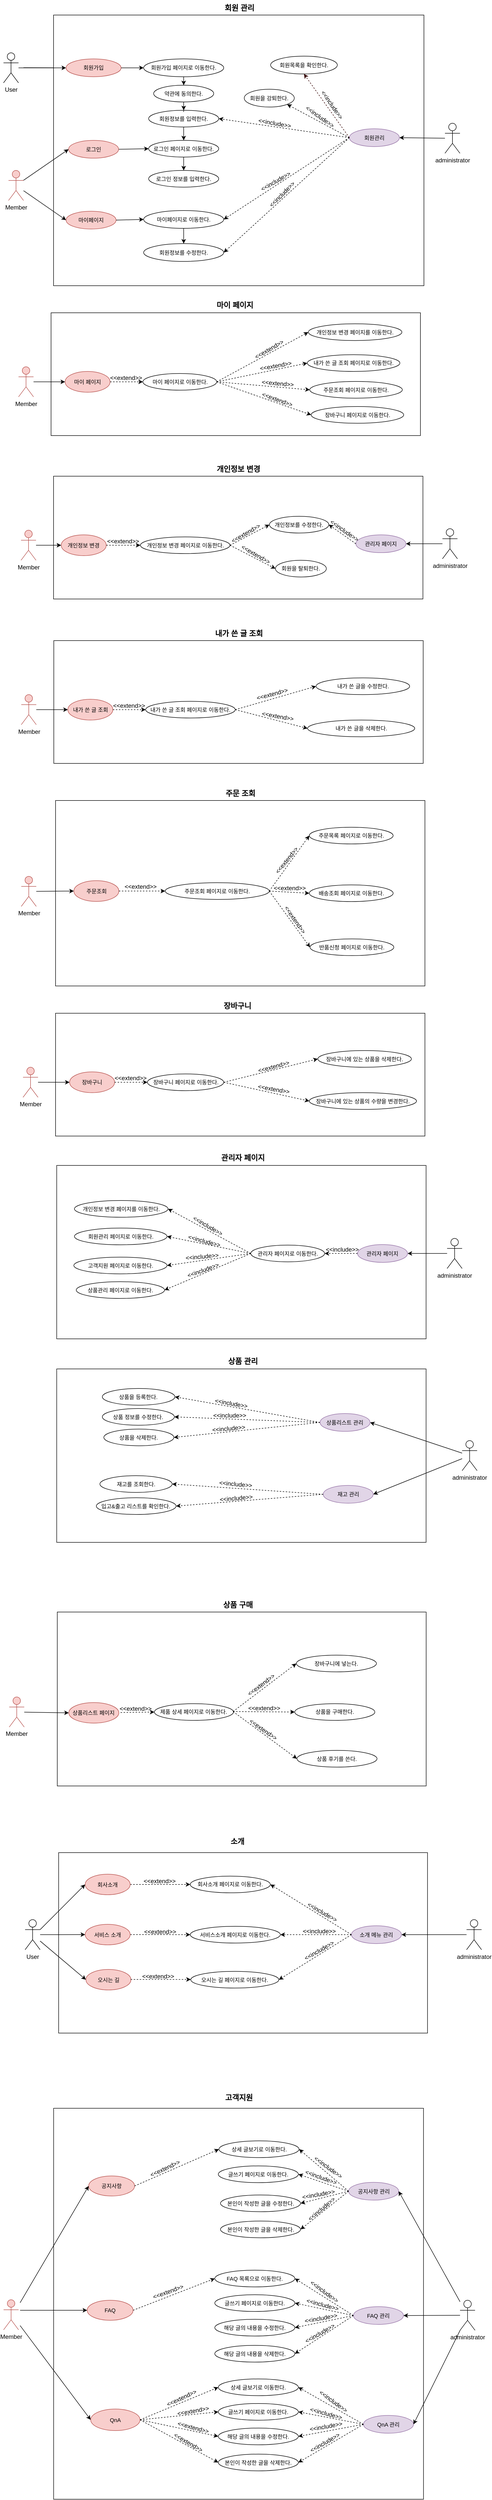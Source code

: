 <mxfile version="21.6.9" type="device">
  <diagram name="페이지-1" id="FXdm9EhiizhV5ZvjEC0G">
    <mxGraphModel dx="1834" dy="1150" grid="0" gridSize="10" guides="1" tooltips="1" connect="1" arrows="1" fold="1" page="0" pageScale="1" pageWidth="827" pageHeight="1169" math="0" shadow="0">
      <root>
        <mxCell id="0" />
        <mxCell id="1" parent="0" />
        <mxCell id="-Qgl4ysdJtrphELewiQ6-1" value="" style="rounded=0;whiteSpace=wrap;html=1;" parent="1" vertex="1">
          <mxGeometry x="10" y="-100" width="740" height="540" as="geometry" />
        </mxCell>
        <object label="User" id="-Qgl4ysdJtrphELewiQ6-2">
          <mxCell style="shape=umlActor;verticalLabelPosition=bottom;verticalAlign=top;html=1;outlineConnect=0;" parent="1" vertex="1">
            <mxGeometry x="-90" y="-24.66" width="30" height="60" as="geometry" />
          </mxCell>
        </object>
        <mxCell id="-Qgl4ysdJtrphELewiQ6-11" style="edgeStyle=orthogonalEdgeStyle;rounded=0;orthogonalLoop=1;jettySize=auto;html=1;exitX=0.5;exitY=1;exitDx=0;exitDy=0;" parent="1" source="-Qgl4ysdJtrphELewiQ6-4" target="-Qgl4ysdJtrphELewiQ6-6" edge="1">
          <mxGeometry relative="1" as="geometry">
            <mxPoint x="270" y="120.0" as="sourcePoint" />
          </mxGeometry>
        </mxCell>
        <mxCell id="-Qgl4ysdJtrphELewiQ6-4" value="회원가입 페이지로 이동한다." style="ellipse;whiteSpace=wrap;html=1;fontSize=11;" parent="1" vertex="1">
          <mxGeometry x="190" y="-12.44" width="160" height="35.56" as="geometry" />
        </mxCell>
        <mxCell id="F0JioWCo4Qzg_TsHQdJf-168" style="edgeStyle=orthogonalEdgeStyle;rounded=0;orthogonalLoop=1;jettySize=auto;html=1;exitX=0.5;exitY=1;exitDx=0;exitDy=0;" parent="1" source="-Qgl4ysdJtrphELewiQ6-5" target="-Qgl4ysdJtrphELewiQ6-13" edge="1">
          <mxGeometry relative="1" as="geometry" />
        </mxCell>
        <mxCell id="-Qgl4ysdJtrphELewiQ6-5" value="회원정보를 입력한다." style="ellipse;whiteSpace=wrap;html=1;fontSize=11;" parent="1" vertex="1">
          <mxGeometry x="200" y="90" width="140" height="33.33" as="geometry" />
        </mxCell>
        <mxCell id="-Qgl4ysdJtrphELewiQ6-12" style="edgeStyle=orthogonalEdgeStyle;rounded=0;orthogonalLoop=1;jettySize=auto;html=1;exitX=0.5;exitY=1;exitDx=0;exitDy=0;" parent="1" source="-Qgl4ysdJtrphELewiQ6-6" target="-Qgl4ysdJtrphELewiQ6-5" edge="1">
          <mxGeometry relative="1" as="geometry" />
        </mxCell>
        <mxCell id="-Qgl4ysdJtrphELewiQ6-6" value="약관에 동의한다." style="ellipse;whiteSpace=wrap;html=1;fontSize=11;" parent="1" vertex="1">
          <mxGeometry x="210" y="40" width="120" height="33.34" as="geometry" />
        </mxCell>
        <mxCell id="-Qgl4ysdJtrphELewiQ6-7" value="Member" style="shape=umlActor;verticalLabelPosition=bottom;verticalAlign=top;html=1;outlineConnect=0;fillColor=#f8cecc;strokeColor=#b85450;" parent="1" vertex="1">
          <mxGeometry x="-80" y="210" width="30" height="60" as="geometry" />
        </mxCell>
        <mxCell id="-Qgl4ysdJtrphELewiQ6-10" value="" style="endArrow=classic;html=1;rounded=0;entryX=0;entryY=0.5;entryDx=0;entryDy=0;" parent="1" target="F0JioWCo4Qzg_TsHQdJf-143" edge="1">
          <mxGeometry width="50" height="50" relative="1" as="geometry">
            <mxPoint x="-50" y="5" as="sourcePoint" />
            <mxPoint x="150" y="-101" as="targetPoint" />
          </mxGeometry>
        </mxCell>
        <mxCell id="-Qgl4ysdJtrphELewiQ6-19" style="edgeStyle=orthogonalEdgeStyle;rounded=0;orthogonalLoop=1;jettySize=auto;html=1;exitX=0.5;exitY=1;exitDx=0;exitDy=0;" parent="1" source="-Qgl4ysdJtrphELewiQ6-13" target="-Qgl4ysdJtrphELewiQ6-17" edge="1">
          <mxGeometry relative="1" as="geometry" />
        </mxCell>
        <mxCell id="-Qgl4ysdJtrphELewiQ6-13" value="로그인 페이지로 이동한다." style="ellipse;whiteSpace=wrap;html=1;fontSize=11;" parent="1" vertex="1">
          <mxGeometry x="200" y="150" width="140" height="33.33" as="geometry" />
        </mxCell>
        <mxCell id="-Qgl4ysdJtrphELewiQ6-16" value="" style="endArrow=classic;html=1;rounded=0;entryX=0;entryY=0.5;entryDx=0;entryDy=0;exitX=1;exitY=0.5;exitDx=0;exitDy=0;" parent="1" source="F0JioWCo4Qzg_TsHQdJf-145" target="-Qgl4ysdJtrphELewiQ6-13" edge="1">
          <mxGeometry width="50" height="50" relative="1" as="geometry">
            <mxPoint x="105" y="148.56" as="sourcePoint" />
            <mxPoint x="470" y="197.56" as="targetPoint" />
          </mxGeometry>
        </mxCell>
        <mxCell id="-Qgl4ysdJtrphELewiQ6-17" value="로그인 정보를 입력한다." style="ellipse;whiteSpace=wrap;html=1;fontSize=11;" parent="1" vertex="1">
          <mxGeometry x="200" y="210" width="140" height="33.33" as="geometry" />
        </mxCell>
        <mxCell id="-Qgl4ysdJtrphELewiQ6-35" value="administrator" style="shape=umlActor;verticalLabelPosition=bottom;verticalAlign=top;html=1;outlineConnect=0;" parent="1" vertex="1">
          <mxGeometry x="792" y="115.88" width="30" height="60" as="geometry" />
        </mxCell>
        <mxCell id="-Qgl4ysdJtrphELewiQ6-37" value="회원관리" style="ellipse;whiteSpace=wrap;html=1;fontSize=11;fillColor=#e1d5e7;strokeColor=#9673a6;" parent="1" vertex="1">
          <mxGeometry x="601" y="126.88" width="100" height="35.56" as="geometry" />
        </mxCell>
        <mxCell id="-Qgl4ysdJtrphELewiQ6-38" value="회원강퇴" style="ellipse;whiteSpace=wrap;html=1;fontSize=11;" parent="1" vertex="1">
          <mxGeometry x="403.5" y="25.56" width="100" height="35.56" as="geometry" />
        </mxCell>
        <mxCell id="-Qgl4ysdJtrphELewiQ6-39" value="회원목록" style="ellipse;whiteSpace=wrap;html=1;fontSize=11;" parent="1" vertex="1">
          <mxGeometry x="523.67" y="-10" width="100" height="35.56" as="geometry" />
        </mxCell>
        <mxCell id="-Qgl4ysdJtrphELewiQ6-41" value="" style="endArrow=classic;html=1;rounded=0;exitX=0;exitY=0.5;exitDx=0;exitDy=0;entryX=1;entryY=0.5;entryDx=0;entryDy=0;dashed=1;" parent="1" source="-Qgl4ysdJtrphELewiQ6-37" target="-Qgl4ysdJtrphELewiQ6-5" edge="1">
          <mxGeometry width="50" height="50" relative="1" as="geometry">
            <mxPoint x="420" y="356.88" as="sourcePoint" />
            <mxPoint x="470" y="306.88" as="targetPoint" />
          </mxGeometry>
        </mxCell>
        <mxCell id="-Qgl4ysdJtrphELewiQ6-42" value="" style="endArrow=classic;html=1;rounded=0;exitX=0;exitY=0.5;exitDx=0;exitDy=0;entryX=1;entryY=1;entryDx=0;entryDy=0;dashed=1;" parent="1" source="-Qgl4ysdJtrphELewiQ6-37" target="-Qgl4ysdJtrphELewiQ6-38" edge="1">
          <mxGeometry width="50" height="50" relative="1" as="geometry">
            <mxPoint x="511" y="386.88" as="sourcePoint" />
            <mxPoint x="561" y="336.88" as="targetPoint" />
          </mxGeometry>
        </mxCell>
        <mxCell id="-Qgl4ysdJtrphELewiQ6-43" value="" style="endArrow=classic;html=1;rounded=0;entryX=0.5;entryY=1;entryDx=0;entryDy=0;exitX=0;exitY=0.5;exitDx=0;exitDy=0;fillColor=#ffe6cc;strokeColor=#330000;dashed=1;" parent="1" source="-Qgl4ysdJtrphELewiQ6-37" target="-Qgl4ysdJtrphELewiQ6-39" edge="1">
          <mxGeometry width="50" height="50" relative="1" as="geometry">
            <mxPoint x="531" y="126.88" as="sourcePoint" />
            <mxPoint x="561" y="336.88" as="targetPoint" />
          </mxGeometry>
        </mxCell>
        <mxCell id="-Qgl4ysdJtrphELewiQ6-50" value="&amp;lt;&amp;lt;include&amp;gt;&amp;gt;" style="text;html=1;strokeColor=none;fillColor=none;align=center;verticalAlign=middle;whiteSpace=wrap;rounded=0;rotation=35;" parent="1" vertex="1">
          <mxGeometry x="508" y="88.44" width="60" height="30" as="geometry" />
        </mxCell>
        <mxCell id="F0JioWCo4Qzg_TsHQdJf-1" value="&amp;lt;&amp;lt;include&amp;gt;&amp;gt;" style="text;html=1;strokeColor=none;fillColor=none;align=center;verticalAlign=middle;whiteSpace=wrap;rounded=0;rotation=80;" parent="1" vertex="1">
          <mxGeometry x="566.33" y="64.44" width="60" height="30" as="geometry" />
        </mxCell>
        <mxCell id="F0JioWCo4Qzg_TsHQdJf-2" value="&amp;lt;&amp;lt;include&amp;gt;&amp;gt;" style="text;html=1;strokeColor=none;fillColor=none;align=center;verticalAlign=middle;whiteSpace=wrap;rounded=0;rotation=10;" parent="1" vertex="1">
          <mxGeometry x="424" y="96.88" width="60" height="30" as="geometry" />
        </mxCell>
        <mxCell id="F0JioWCo4Qzg_TsHQdJf-39" value="&lt;span style=&quot;font-size: 15px;&quot;&gt;고객지원&lt;/span&gt;" style="text;html=1;align=center;verticalAlign=middle;resizable=0;points=[];autosize=1;strokeColor=none;fillColor=none;fontSize=14;fontStyle=1" parent="1" vertex="1">
          <mxGeometry x="340.65" y="4039" width="78" height="30" as="geometry" />
        </mxCell>
        <mxCell id="F0JioWCo4Qzg_TsHQdJf-40" value="Member" style="shape=umlActor;verticalLabelPosition=bottom;verticalAlign=top;html=1;outlineConnect=0;fillColor=#f8cecc;strokeColor=#b85450;" parent="1" vertex="1">
          <mxGeometry x="-89.85" y="4458" width="30" height="60" as="geometry" />
        </mxCell>
        <mxCell id="F0JioWCo4Qzg_TsHQdJf-42" value="administrator" style="shape=umlActor;verticalLabelPosition=bottom;verticalAlign=top;html=1;outlineConnect=0;" parent="1" vertex="1">
          <mxGeometry x="822.15" y="4459" width="30" height="60" as="geometry" />
        </mxCell>
        <mxCell id="F0JioWCo4Qzg_TsHQdJf-43" value="FAQ" style="ellipse;whiteSpace=wrap;html=1;fontSize=11;fillColor=#f8cecc;strokeColor=#b85450;" parent="1" vertex="1">
          <mxGeometry x="77.15" y="4459" width="91.8" height="40" as="geometry" />
        </mxCell>
        <mxCell id="F0JioWCo4Qzg_TsHQdJf-44" value="글쓰기 페이지로 이동한다." style="ellipse;whiteSpace=wrap;html=1;fontSize=11;" parent="1" vertex="1">
          <mxGeometry x="332.15" y="4448" width="160" height="33.33" as="geometry" />
        </mxCell>
        <mxCell id="F0JioWCo4Qzg_TsHQdJf-45" value="FAQ 목록으로 이동한다." style="ellipse;whiteSpace=wrap;html=1;fontSize=11;" parent="1" vertex="1">
          <mxGeometry x="332.15" y="4399" width="160" height="33.33" as="geometry" />
        </mxCell>
        <mxCell id="F0JioWCo4Qzg_TsHQdJf-46" value="해당 글의 내용을 수정한다." style="ellipse;whiteSpace=wrap;html=1;fontSize=11;" parent="1" vertex="1">
          <mxGeometry x="332.15" y="4497" width="160" height="33.33" as="geometry" />
        </mxCell>
        <mxCell id="F0JioWCo4Qzg_TsHQdJf-47" value="해당 글의 내용을 삭제한다." style="ellipse;whiteSpace=wrap;html=1;fontSize=11;" parent="1" vertex="1">
          <mxGeometry x="332.15" y="4549" width="160" height="33.33" as="geometry" />
        </mxCell>
        <mxCell id="F0JioWCo4Qzg_TsHQdJf-48" value="" style="endArrow=classic;html=1;rounded=0;entryX=0;entryY=0.5;entryDx=0;entryDy=0;exitX=1;exitY=0.5;exitDx=0;exitDy=0;dashed=1;" parent="1" source="F0JioWCo4Qzg_TsHQdJf-43" target="F0JioWCo4Qzg_TsHQdJf-45" edge="1">
          <mxGeometry width="50" height="50" relative="1" as="geometry">
            <mxPoint x="222.15" y="4490" as="sourcePoint" />
            <mxPoint x="452.15" y="4419" as="targetPoint" />
          </mxGeometry>
        </mxCell>
        <mxCell id="F0JioWCo4Qzg_TsHQdJf-52" value="&amp;lt;&amp;lt;extend&amp;gt;&amp;gt;" style="text;html=1;strokeColor=none;fillColor=none;align=center;verticalAlign=middle;whiteSpace=wrap;rounded=0;rotation=-20;" parent="1" vertex="1">
          <mxGeometry x="209.15" y="4426.75" width="60" height="30" as="geometry" />
        </mxCell>
        <mxCell id="F0JioWCo4Qzg_TsHQdJf-53" value="FAQ 관리" style="ellipse;whiteSpace=wrap;html=1;fontSize=11;fillColor=#e1d5e7;strokeColor=#9673a6;" parent="1" vertex="1">
          <mxGeometry x="609.15" y="4471.72" width="100" height="35.56" as="geometry" />
        </mxCell>
        <mxCell id="F0JioWCo4Qzg_TsHQdJf-54" value="" style="endArrow=classic;html=1;rounded=0;exitX=0;exitY=0.5;exitDx=0;exitDy=0;entryX=1;entryY=0.5;entryDx=0;entryDy=0;dashed=1;" parent="1" source="F0JioWCo4Qzg_TsHQdJf-53" target="F0JioWCo4Qzg_TsHQdJf-45" edge="1">
          <mxGeometry width="50" height="50" relative="1" as="geometry">
            <mxPoint x="327.15" y="4469" as="sourcePoint" />
            <mxPoint x="377.15" y="4419" as="targetPoint" />
          </mxGeometry>
        </mxCell>
        <mxCell id="F0JioWCo4Qzg_TsHQdJf-55" value="" style="endArrow=classic;html=1;rounded=0;entryX=1;entryY=0.5;entryDx=0;entryDy=0;exitX=0;exitY=0.5;exitDx=0;exitDy=0;dashed=1;" parent="1" source="F0JioWCo4Qzg_TsHQdJf-53" target="F0JioWCo4Qzg_TsHQdJf-44" edge="1">
          <mxGeometry width="50" height="50" relative="1" as="geometry">
            <mxPoint x="447.15" y="4487" as="sourcePoint" />
            <mxPoint x="377.15" y="4419" as="targetPoint" />
          </mxGeometry>
        </mxCell>
        <mxCell id="F0JioWCo4Qzg_TsHQdJf-56" value="" style="endArrow=classic;html=1;rounded=0;exitX=0;exitY=0.5;exitDx=0;exitDy=0;entryX=1;entryY=0.5;entryDx=0;entryDy=0;dashed=1;" parent="1" source="F0JioWCo4Qzg_TsHQdJf-53" target="F0JioWCo4Qzg_TsHQdJf-46" edge="1">
          <mxGeometry width="50" height="50" relative="1" as="geometry">
            <mxPoint x="327.15" y="4469" as="sourcePoint" />
            <mxPoint x="377.15" y="4419" as="targetPoint" />
          </mxGeometry>
        </mxCell>
        <mxCell id="F0JioWCo4Qzg_TsHQdJf-57" value="" style="endArrow=classic;html=1;rounded=0;exitX=0;exitY=0.5;exitDx=0;exitDy=0;entryX=1;entryY=0.5;entryDx=0;entryDy=0;dashed=1;" parent="1" source="F0JioWCo4Qzg_TsHQdJf-53" target="F0JioWCo4Qzg_TsHQdJf-47" edge="1">
          <mxGeometry width="50" height="50" relative="1" as="geometry">
            <mxPoint x="327.15" y="4469" as="sourcePoint" />
            <mxPoint x="377.15" y="4419" as="targetPoint" />
          </mxGeometry>
        </mxCell>
        <mxCell id="F0JioWCo4Qzg_TsHQdJf-58" value="&amp;lt;&amp;lt;include&amp;gt;&amp;gt;" style="text;html=1;strokeColor=none;fillColor=none;align=center;verticalAlign=middle;whiteSpace=wrap;rounded=0;rotation=36;" parent="1" vertex="1">
          <mxGeometry x="521.15" y="4427" width="60" height="30" as="geometry" />
        </mxCell>
        <mxCell id="F0JioWCo4Qzg_TsHQdJf-62" value="&amp;lt;&amp;lt;include&amp;gt;&amp;gt;" style="text;html=1;strokeColor=none;fillColor=none;align=center;verticalAlign=middle;whiteSpace=wrap;rounded=0;rotation=15;" parent="1" vertex="1">
          <mxGeometry x="511.15" y="4456.75" width="72.65" height="23.15" as="geometry" />
        </mxCell>
        <mxCell id="F0JioWCo4Qzg_TsHQdJf-63" value="&amp;lt;&amp;lt;include&amp;gt;&amp;gt;" style="text;html=1;strokeColor=none;fillColor=none;align=center;verticalAlign=middle;whiteSpace=wrap;rounded=0;rotation=-10;" parent="1" vertex="1">
          <mxGeometry x="508.15" y="4483.9" width="72.65" height="23.15" as="geometry" />
        </mxCell>
        <mxCell id="F0JioWCo4Qzg_TsHQdJf-64" value="&amp;lt;&amp;lt;include&amp;gt;&amp;gt;" style="text;html=1;strokeColor=none;fillColor=none;align=center;verticalAlign=middle;whiteSpace=wrap;rounded=0;rotation=-30;" parent="1" vertex="1">
          <mxGeometry x="506.15" y="4513.75" width="72.65" height="23.15" as="geometry" />
        </mxCell>
        <mxCell id="F0JioWCo4Qzg_TsHQdJf-65" value="공지사항" style="ellipse;whiteSpace=wrap;html=1;fontSize=11;fillColor=#f8cecc;strokeColor=#b85450;" parent="1" vertex="1">
          <mxGeometry x="80.15" y="4211" width="91.8" height="40" as="geometry" />
        </mxCell>
        <mxCell id="F0JioWCo4Qzg_TsHQdJf-66" value="글쓰기 페이지로 이동한다." style="ellipse;whiteSpace=wrap;html=1;fontSize=11;" parent="1" vertex="1">
          <mxGeometry x="339.15" y="4191" width="160" height="33.33" as="geometry" />
        </mxCell>
        <mxCell id="F0JioWCo4Qzg_TsHQdJf-67" value="상세 글보기로 이동한다." style="ellipse;whiteSpace=wrap;html=1;fontSize=11;" parent="1" vertex="1">
          <mxGeometry x="340.5" y="4141" width="160" height="33.33" as="geometry" />
        </mxCell>
        <mxCell id="F0JioWCo4Qzg_TsHQdJf-68" value="본인이 작성한 글을 수정한다." style="ellipse;whiteSpace=wrap;html=1;fontSize=11;" parent="1" vertex="1">
          <mxGeometry x="343.5" y="4249" width="160" height="33.33" as="geometry" />
        </mxCell>
        <mxCell id="F0JioWCo4Qzg_TsHQdJf-69" value="본인이 작성한 글을 삭제한다." style="ellipse;whiteSpace=wrap;html=1;fontSize=11;" parent="1" vertex="1">
          <mxGeometry x="343.5" y="4301" width="160" height="33.33" as="geometry" />
        </mxCell>
        <mxCell id="F0JioWCo4Qzg_TsHQdJf-70" value="" style="endArrow=classic;html=1;rounded=0;entryX=0;entryY=0.5;entryDx=0;entryDy=0;exitX=1;exitY=0.5;exitDx=0;exitDy=0;dashed=1;" parent="1" source="F0JioWCo4Qzg_TsHQdJf-65" target="F0JioWCo4Qzg_TsHQdJf-67" edge="1">
          <mxGeometry width="50" height="50" relative="1" as="geometry">
            <mxPoint x="225.15" y="4242" as="sourcePoint" />
            <mxPoint x="249.15" y="4183.335" as="targetPoint" />
          </mxGeometry>
        </mxCell>
        <mxCell id="F0JioWCo4Qzg_TsHQdJf-72" value="공지사항 관리" style="ellipse;whiteSpace=wrap;html=1;fontSize=11;fillColor=#e1d5e7;strokeColor=#9673a6;" parent="1" vertex="1">
          <mxGeometry x="599.5" y="4223.72" width="100" height="35.56" as="geometry" />
        </mxCell>
        <mxCell id="F0JioWCo4Qzg_TsHQdJf-73" value="" style="endArrow=classic;html=1;rounded=0;exitX=0;exitY=0.5;exitDx=0;exitDy=0;entryX=1;entryY=0.5;entryDx=0;entryDy=0;dashed=1;" parent="1" source="F0JioWCo4Qzg_TsHQdJf-72" target="F0JioWCo4Qzg_TsHQdJf-67" edge="1">
          <mxGeometry width="50" height="50" relative="1" as="geometry">
            <mxPoint x="304.5" y="4221" as="sourcePoint" />
            <mxPoint x="354.5" y="4171" as="targetPoint" />
          </mxGeometry>
        </mxCell>
        <mxCell id="F0JioWCo4Qzg_TsHQdJf-74" value="" style="endArrow=classic;html=1;rounded=0;entryX=1;entryY=0.5;entryDx=0;entryDy=0;exitX=0;exitY=0.5;exitDx=0;exitDy=0;dashed=1;" parent="1" source="F0JioWCo4Qzg_TsHQdJf-72" target="F0JioWCo4Qzg_TsHQdJf-66" edge="1">
          <mxGeometry width="50" height="50" relative="1" as="geometry">
            <mxPoint x="424.5" y="4239" as="sourcePoint" />
            <mxPoint x="354.5" y="4171" as="targetPoint" />
          </mxGeometry>
        </mxCell>
        <mxCell id="F0JioWCo4Qzg_TsHQdJf-75" value="" style="endArrow=classic;html=1;rounded=0;exitX=0;exitY=0.5;exitDx=0;exitDy=0;entryX=1;entryY=0.5;entryDx=0;entryDy=0;dashed=1;" parent="1" source="F0JioWCo4Qzg_TsHQdJf-72" target="F0JioWCo4Qzg_TsHQdJf-68" edge="1">
          <mxGeometry width="50" height="50" relative="1" as="geometry">
            <mxPoint x="304.5" y="4221" as="sourcePoint" />
            <mxPoint x="354.5" y="4171" as="targetPoint" />
          </mxGeometry>
        </mxCell>
        <mxCell id="F0JioWCo4Qzg_TsHQdJf-76" value="" style="endArrow=classic;html=1;rounded=0;exitX=0;exitY=0.5;exitDx=0;exitDy=0;entryX=1;entryY=0.5;entryDx=0;entryDy=0;dashed=1;" parent="1" source="F0JioWCo4Qzg_TsHQdJf-72" target="F0JioWCo4Qzg_TsHQdJf-69" edge="1">
          <mxGeometry width="50" height="50" relative="1" as="geometry">
            <mxPoint x="304.5" y="4221" as="sourcePoint" />
            <mxPoint x="354.5" y="4171" as="targetPoint" />
          </mxGeometry>
        </mxCell>
        <mxCell id="F0JioWCo4Qzg_TsHQdJf-77" value="&amp;lt;&amp;lt;include&amp;gt;&amp;gt;" style="text;html=1;strokeColor=none;fillColor=none;align=center;verticalAlign=middle;whiteSpace=wrap;rounded=0;rotation=36;" parent="1" vertex="1">
          <mxGeometry x="528.8" y="4178.75" width="60" height="30" as="geometry" />
        </mxCell>
        <mxCell id="F0JioWCo4Qzg_TsHQdJf-78" value="&amp;lt;&amp;lt;include&amp;gt;&amp;gt;" style="text;html=1;strokeColor=none;fillColor=none;align=center;verticalAlign=middle;whiteSpace=wrap;rounded=0;rotation=20;" parent="1" vertex="1">
          <mxGeometry x="508.15" y="4202.18" width="72.65" height="23.15" as="geometry" />
        </mxCell>
        <mxCell id="F0JioWCo4Qzg_TsHQdJf-79" value="&amp;lt;&amp;lt;include&amp;gt;&amp;gt;" style="text;html=1;strokeColor=none;fillColor=none;align=center;verticalAlign=middle;whiteSpace=wrap;rounded=0;rotation=-10;" parent="1" vertex="1">
          <mxGeometry x="502.5" y="4236.9" width="72.65" height="23.15" as="geometry" />
        </mxCell>
        <mxCell id="F0JioWCo4Qzg_TsHQdJf-80" value="&amp;lt;&amp;lt;include&amp;gt;&amp;gt;" style="text;html=1;strokeColor=none;fillColor=none;align=center;verticalAlign=middle;whiteSpace=wrap;rounded=0;rotation=-40;" parent="1" vertex="1">
          <mxGeometry x="523.15" y="4272" width="72.65" height="23.15" as="geometry" />
        </mxCell>
        <mxCell id="F0JioWCo4Qzg_TsHQdJf-97" value="QnA" style="ellipse;whiteSpace=wrap;html=1;fontSize=11;fillColor=#f8cecc;strokeColor=#b85450;" parent="1" vertex="1">
          <mxGeometry x="84.15" y="4676" width="98.69" height="43" as="geometry" />
        </mxCell>
        <mxCell id="F0JioWCo4Qzg_TsHQdJf-99" value="글쓰기 페이지로 이동한다." style="ellipse;whiteSpace=wrap;html=1;fontSize=11;" parent="1" vertex="1">
          <mxGeometry x="339.15" y="4665" width="160" height="33.33" as="geometry" />
        </mxCell>
        <mxCell id="F0JioWCo4Qzg_TsHQdJf-100" value="상세 글보기로 이동한다." style="ellipse;whiteSpace=wrap;html=1;fontSize=11;" parent="1" vertex="1">
          <mxGeometry x="339.15" y="4616" width="160" height="33.33" as="geometry" />
        </mxCell>
        <mxCell id="F0JioWCo4Qzg_TsHQdJf-101" value="해당 글의 내용을 수정한다." style="ellipse;whiteSpace=wrap;html=1;fontSize=11;" parent="1" vertex="1">
          <mxGeometry x="339.15" y="4714" width="160" height="33.33" as="geometry" />
        </mxCell>
        <mxCell id="F0JioWCo4Qzg_TsHQdJf-102" value="본인이 작성한 글을 삭제한다." style="ellipse;whiteSpace=wrap;html=1;fontSize=11;" parent="1" vertex="1">
          <mxGeometry x="339.15" y="4766" width="160" height="33.33" as="geometry" />
        </mxCell>
        <mxCell id="F0JioWCo4Qzg_TsHQdJf-103" value="" style="endArrow=classic;html=1;rounded=0;entryX=0;entryY=0.5;entryDx=0;entryDy=0;exitX=1;exitY=0.5;exitDx=0;exitDy=0;dashed=1;" parent="1" source="F0JioWCo4Qzg_TsHQdJf-97" target="F0JioWCo4Qzg_TsHQdJf-100" edge="1">
          <mxGeometry width="50" height="50" relative="1" as="geometry">
            <mxPoint x="229.15" y="4707" as="sourcePoint" />
            <mxPoint x="459.15" y="4636" as="targetPoint" />
          </mxGeometry>
        </mxCell>
        <mxCell id="F0JioWCo4Qzg_TsHQdJf-104" value="" style="endArrow=classic;html=1;rounded=0;entryX=0;entryY=0.5;entryDx=0;entryDy=0;exitX=1;exitY=0.5;exitDx=0;exitDy=0;dashed=1;" parent="1" source="F0JioWCo4Qzg_TsHQdJf-97" target="F0JioWCo4Qzg_TsHQdJf-99" edge="1">
          <mxGeometry width="50" height="50" relative="1" as="geometry">
            <mxPoint x="299.15" y="4706" as="sourcePoint" />
            <mxPoint x="459.15" y="4636" as="targetPoint" />
          </mxGeometry>
        </mxCell>
        <mxCell id="F0JioWCo4Qzg_TsHQdJf-105" value="" style="endArrow=classic;html=1;rounded=0;exitX=1;exitY=0.5;exitDx=0;exitDy=0;entryX=0;entryY=0.5;entryDx=0;entryDy=0;dashed=1;" parent="1" source="F0JioWCo4Qzg_TsHQdJf-97" target="F0JioWCo4Qzg_TsHQdJf-101" edge="1">
          <mxGeometry width="50" height="50" relative="1" as="geometry">
            <mxPoint x="299.15" y="4706.5" as="sourcePoint" />
            <mxPoint x="459.15" y="4636" as="targetPoint" />
          </mxGeometry>
        </mxCell>
        <mxCell id="F0JioWCo4Qzg_TsHQdJf-106" value="" style="endArrow=classic;html=1;rounded=0;entryX=0;entryY=0.5;entryDx=0;entryDy=0;exitX=1;exitY=0.5;exitDx=0;exitDy=0;dashed=1;" parent="1" source="F0JioWCo4Qzg_TsHQdJf-97" target="F0JioWCo4Qzg_TsHQdJf-102" edge="1">
          <mxGeometry width="50" height="50" relative="1" as="geometry">
            <mxPoint x="299.15" y="4706" as="sourcePoint" />
            <mxPoint x="459.15" y="4636" as="targetPoint" />
          </mxGeometry>
        </mxCell>
        <mxCell id="F0JioWCo4Qzg_TsHQdJf-107" value="&amp;lt;&amp;lt;extend&amp;gt;&amp;gt;" style="text;html=1;strokeColor=none;fillColor=none;align=center;verticalAlign=middle;whiteSpace=wrap;rounded=0;rotation=-25;" parent="1" vertex="1">
          <mxGeometry x="236.15" y="4639" width="60" height="30" as="geometry" />
        </mxCell>
        <mxCell id="F0JioWCo4Qzg_TsHQdJf-108" value="QnA 관리" style="ellipse;whiteSpace=wrap;html=1;fontSize=11;fillColor=#e1d5e7;strokeColor=#9673a6;" parent="1" vertex="1">
          <mxGeometry x="629.15" y="4688.72" width="100" height="35.56" as="geometry" />
        </mxCell>
        <mxCell id="F0JioWCo4Qzg_TsHQdJf-109" value="" style="endArrow=classic;html=1;rounded=0;exitX=0;exitY=0.5;exitDx=0;exitDy=0;entryX=1;entryY=0.5;entryDx=0;entryDy=0;dashed=1;" parent="1" source="F0JioWCo4Qzg_TsHQdJf-108" target="F0JioWCo4Qzg_TsHQdJf-100" edge="1">
          <mxGeometry width="50" height="50" relative="1" as="geometry">
            <mxPoint x="334.15" y="4686" as="sourcePoint" />
            <mxPoint x="384.15" y="4636" as="targetPoint" />
          </mxGeometry>
        </mxCell>
        <mxCell id="F0JioWCo4Qzg_TsHQdJf-110" value="" style="endArrow=classic;html=1;rounded=0;entryX=1;entryY=0.5;entryDx=0;entryDy=0;exitX=0;exitY=0.5;exitDx=0;exitDy=0;dashed=1;" parent="1" source="F0JioWCo4Qzg_TsHQdJf-108" target="F0JioWCo4Qzg_TsHQdJf-99" edge="1">
          <mxGeometry width="50" height="50" relative="1" as="geometry">
            <mxPoint x="454.15" y="4704" as="sourcePoint" />
            <mxPoint x="384.15" y="4636" as="targetPoint" />
          </mxGeometry>
        </mxCell>
        <mxCell id="F0JioWCo4Qzg_TsHQdJf-111" value="" style="endArrow=classic;html=1;rounded=0;exitX=0;exitY=0.5;exitDx=0;exitDy=0;entryX=1;entryY=0.5;entryDx=0;entryDy=0;dashed=1;" parent="1" source="F0JioWCo4Qzg_TsHQdJf-108" target="F0JioWCo4Qzg_TsHQdJf-101" edge="1">
          <mxGeometry width="50" height="50" relative="1" as="geometry">
            <mxPoint x="334.15" y="4686" as="sourcePoint" />
            <mxPoint x="384.15" y="4636" as="targetPoint" />
          </mxGeometry>
        </mxCell>
        <mxCell id="F0JioWCo4Qzg_TsHQdJf-112" value="" style="endArrow=classic;html=1;rounded=0;exitX=0;exitY=0.5;exitDx=0;exitDy=0;entryX=1;entryY=0.5;entryDx=0;entryDy=0;dashed=1;" parent="1" source="F0JioWCo4Qzg_TsHQdJf-108" target="F0JioWCo4Qzg_TsHQdJf-102" edge="1">
          <mxGeometry width="50" height="50" relative="1" as="geometry">
            <mxPoint x="334.15" y="4686" as="sourcePoint" />
            <mxPoint x="384.15" y="4636" as="targetPoint" />
          </mxGeometry>
        </mxCell>
        <mxCell id="F0JioWCo4Qzg_TsHQdJf-113" value="&amp;lt;&amp;lt;include&amp;gt;&amp;gt;" style="text;html=1;strokeColor=none;fillColor=none;align=center;verticalAlign=middle;whiteSpace=wrap;rounded=0;rotation=36;" parent="1" vertex="1">
          <mxGeometry x="539.15" y="4646" width="60" height="30" as="geometry" />
        </mxCell>
        <mxCell id="F0JioWCo4Qzg_TsHQdJf-114" value="&amp;lt;&amp;lt;extend&amp;gt;&amp;gt;" style="text;html=1;strokeColor=none;fillColor=none;align=center;verticalAlign=middle;whiteSpace=wrap;rounded=0;rotation=-10;" parent="1" vertex="1">
          <mxGeometry x="259.15" y="4665" width="60" height="30" as="geometry" />
        </mxCell>
        <mxCell id="F0JioWCo4Qzg_TsHQdJf-115" value="&amp;lt;&amp;lt;extend&amp;gt;&amp;gt;" style="text;html=1;strokeColor=none;fillColor=none;align=center;verticalAlign=middle;whiteSpace=wrap;rounded=0;rotation=15;" parent="1" vertex="1">
          <mxGeometry x="259.15" y="4698.33" width="60" height="30" as="geometry" />
        </mxCell>
        <mxCell id="F0JioWCo4Qzg_TsHQdJf-116" value="&amp;lt;&amp;lt;extend&amp;gt;&amp;gt;" style="text;html=1;strokeColor=none;fillColor=none;align=center;verticalAlign=middle;whiteSpace=wrap;rounded=0;rotation=30;" parent="1" vertex="1">
          <mxGeometry x="249.15" y="4728.33" width="60" height="30" as="geometry" />
        </mxCell>
        <mxCell id="F0JioWCo4Qzg_TsHQdJf-117" value="&amp;lt;&amp;lt;include&amp;gt;&amp;gt;" style="text;html=1;strokeColor=none;fillColor=none;align=center;verticalAlign=middle;whiteSpace=wrap;rounded=0;rotation=15;" parent="1" vertex="1">
          <mxGeometry x="518.15" y="4673.75" width="72.65" height="23.15" as="geometry" />
        </mxCell>
        <mxCell id="F0JioWCo4Qzg_TsHQdJf-118" value="&amp;lt;&amp;lt;include&amp;gt;&amp;gt;" style="text;html=1;strokeColor=none;fillColor=none;align=center;verticalAlign=middle;whiteSpace=wrap;rounded=0;rotation=-10;" parent="1" vertex="1">
          <mxGeometry x="518.15" y="4699.9" width="72.65" height="23.15" as="geometry" />
        </mxCell>
        <mxCell id="F0JioWCo4Qzg_TsHQdJf-119" value="&amp;lt;&amp;lt;include&amp;gt;&amp;gt;" style="text;html=1;strokeColor=none;fillColor=none;align=center;verticalAlign=middle;whiteSpace=wrap;rounded=0;rotation=-30;" parent="1" vertex="1">
          <mxGeometry x="516.15" y="4731.75" width="72.65" height="23.15" as="geometry" />
        </mxCell>
        <mxCell id="F0JioWCo4Qzg_TsHQdJf-133" style="edgeStyle=orthogonalEdgeStyle;rounded=0;orthogonalLoop=1;jettySize=auto;html=1;exitX=0.5;exitY=1;exitDx=0;exitDy=0;" parent="1" source="F0JioWCo4Qzg_TsHQdJf-131" target="F0JioWCo4Qzg_TsHQdJf-132" edge="1">
          <mxGeometry relative="1" as="geometry" />
        </mxCell>
        <mxCell id="F0JioWCo4Qzg_TsHQdJf-131" value="마이페이지로 이동한다." style="ellipse;whiteSpace=wrap;html=1;fontSize=11;" parent="1" vertex="1">
          <mxGeometry x="190" y="290" width="160" height="35.56" as="geometry" />
        </mxCell>
        <mxCell id="F0JioWCo4Qzg_TsHQdJf-132" value="회원정보를 수정한다." style="ellipse;whiteSpace=wrap;html=1;fontSize=11;" parent="1" vertex="1">
          <mxGeometry x="190" y="356" width="160" height="35.56" as="geometry" />
        </mxCell>
        <mxCell id="F0JioWCo4Qzg_TsHQdJf-134" value="" style="endArrow=classic;html=1;rounded=0;entryX=1;entryY=0.5;entryDx=0;entryDy=0;exitX=0;exitY=0.5;exitDx=0;exitDy=0;dashed=1;" parent="1" source="-Qgl4ysdJtrphELewiQ6-37" target="F0JioWCo4Qzg_TsHQdJf-132" edge="1">
          <mxGeometry width="50" height="50" relative="1" as="geometry">
            <mxPoint x="855" y="241.88" as="sourcePoint" />
            <mxPoint x="630" y="276.88" as="targetPoint" />
          </mxGeometry>
        </mxCell>
        <mxCell id="F0JioWCo4Qzg_TsHQdJf-135" value="" style="endArrow=classic;html=1;rounded=0;entryX=1;entryY=0.5;entryDx=0;entryDy=0;exitX=0;exitY=0.5;exitDx=0;exitDy=0;dashed=1;" parent="1" source="-Qgl4ysdJtrphELewiQ6-37" target="F0JioWCo4Qzg_TsHQdJf-131" edge="1">
          <mxGeometry width="50" height="50" relative="1" as="geometry">
            <mxPoint x="850" y="236.88" as="sourcePoint" />
            <mxPoint x="450" y="316.88" as="targetPoint" />
          </mxGeometry>
        </mxCell>
        <mxCell id="F0JioWCo4Qzg_TsHQdJf-136" value="&amp;lt;&amp;lt;include&amp;gt;&amp;gt;" style="text;html=1;strokeColor=none;fillColor=none;align=center;verticalAlign=middle;whiteSpace=wrap;rounded=0;rotation=-30;" parent="1" vertex="1">
          <mxGeometry x="443.5" y="199.88" width="60" height="30" as="geometry" />
        </mxCell>
        <mxCell id="F0JioWCo4Qzg_TsHQdJf-137" value="&amp;lt;&amp;lt;include&amp;gt;&amp;gt;" style="text;html=1;strokeColor=none;fillColor=none;align=center;verticalAlign=middle;whiteSpace=wrap;rounded=0;rotation=-45;" parent="1" vertex="1">
          <mxGeometry x="463.67" y="250" width="60" height="30" as="geometry" />
        </mxCell>
        <mxCell id="F0JioWCo4Qzg_TsHQdJf-161" style="edgeStyle=orthogonalEdgeStyle;rounded=0;orthogonalLoop=1;jettySize=auto;html=1;exitX=1;exitY=0.5;exitDx=0;exitDy=0;dashed=1;" parent="1" source="F0JioWCo4Qzg_TsHQdJf-141" target="F0JioWCo4Qzg_TsHQdJf-157" edge="1">
          <mxGeometry relative="1" as="geometry" />
        </mxCell>
        <mxCell id="F0JioWCo4Qzg_TsHQdJf-141" value="회사소개" style="ellipse;whiteSpace=wrap;html=1;fontSize=11;fillColor=#f8cecc;strokeColor=#b85450;" parent="1" vertex="1">
          <mxGeometry x="73.15" y="3609" width="90" height="41" as="geometry" />
        </mxCell>
        <mxCell id="F0JioWCo4Qzg_TsHQdJf-162" style="edgeStyle=orthogonalEdgeStyle;rounded=0;orthogonalLoop=1;jettySize=auto;html=1;exitX=1;exitY=0.5;exitDx=0;exitDy=0;entryX=0;entryY=0.5;entryDx=0;entryDy=0;dashed=1;" parent="1" source="F0JioWCo4Qzg_TsHQdJf-142" target="F0JioWCo4Qzg_TsHQdJf-158" edge="1">
          <mxGeometry relative="1" as="geometry" />
        </mxCell>
        <mxCell id="F0JioWCo4Qzg_TsHQdJf-142" value="서비스 소개" style="ellipse;whiteSpace=wrap;html=1;fontSize=11;fillColor=#f8cecc;strokeColor=#b85450;" parent="1" vertex="1">
          <mxGeometry x="73.15" y="3709" width="90" height="41" as="geometry" />
        </mxCell>
        <mxCell id="F0JioWCo4Qzg_TsHQdJf-143" value="회원가입" style="ellipse;whiteSpace=wrap;html=1;fontSize=11;fillColor=#f8cecc;strokeColor=#b85450;" parent="1" vertex="1">
          <mxGeometry x="35" y="-12.44" width="110" height="35.56" as="geometry" />
        </mxCell>
        <mxCell id="F0JioWCo4Qzg_TsHQdJf-144" value="" style="endArrow=classic;html=1;rounded=0;exitX=1;exitY=0.5;exitDx=0;exitDy=0;" parent="1" source="F0JioWCo4Qzg_TsHQdJf-143" target="-Qgl4ysdJtrphELewiQ6-4" edge="1">
          <mxGeometry width="50" height="50" relative="1" as="geometry">
            <mxPoint x="260" y="30" as="sourcePoint" />
            <mxPoint x="170" y="5" as="targetPoint" />
          </mxGeometry>
        </mxCell>
        <mxCell id="F0JioWCo4Qzg_TsHQdJf-145" value="로그인" style="ellipse;whiteSpace=wrap;html=1;fontSize=11;fillColor=#f8cecc;strokeColor=#b85450;" parent="1" vertex="1">
          <mxGeometry x="40" y="150" width="100" height="35.56" as="geometry" />
        </mxCell>
        <mxCell id="F0JioWCo4Qzg_TsHQdJf-148" value="마이페이지" style="ellipse;whiteSpace=wrap;html=1;fontSize=11;fillColor=#f8cecc;strokeColor=#b85450;" parent="1" vertex="1">
          <mxGeometry x="35" y="291.32" width="100" height="35.56" as="geometry" />
        </mxCell>
        <mxCell id="F0JioWCo4Qzg_TsHQdJf-150" value="" style="endArrow=classic;html=1;rounded=0;entryX=0;entryY=0.5;entryDx=0;entryDy=0;exitX=1;exitY=0.5;exitDx=0;exitDy=0;" parent="1" source="F0JioWCo4Qzg_TsHQdJf-148" target="F0JioWCo4Qzg_TsHQdJf-131" edge="1">
          <mxGeometry width="50" height="50" relative="1" as="geometry">
            <mxPoint x="140" y="408.56" as="sourcePoint" />
            <mxPoint x="190" y="358.56" as="targetPoint" />
          </mxGeometry>
        </mxCell>
        <mxCell id="F0JioWCo4Qzg_TsHQdJf-157" value="회사소개 페이지로 이동한다." style="ellipse;whiteSpace=wrap;html=1;fontSize=11;" parent="1" vertex="1">
          <mxGeometry x="283.15" y="3612.83" width="160" height="33.33" as="geometry" />
        </mxCell>
        <mxCell id="F0JioWCo4Qzg_TsHQdJf-158" value="서비스소개 페이지로 이동한다." style="ellipse;whiteSpace=wrap;html=1;fontSize=11;" parent="1" vertex="1">
          <mxGeometry x="283.15" y="3713" width="180" height="33.33" as="geometry" />
        </mxCell>
        <mxCell id="F0JioWCo4Qzg_TsHQdJf-173" value="&amp;lt;&amp;lt;extend&amp;gt;&amp;gt;" style="text;html=1;strokeColor=none;fillColor=none;align=center;verticalAlign=middle;whiteSpace=wrap;rounded=0;rotation=-30;" parent="1" vertex="1">
          <mxGeometry x="219.15" y="4171" width="60" height="30" as="geometry" />
        </mxCell>
        <mxCell id="F0JioWCo4Qzg_TsHQdJf-174" value="administrator" style="shape=umlActor;verticalLabelPosition=bottom;verticalAlign=top;html=1;outlineConnect=0;" parent="1" vertex="1">
          <mxGeometry x="835.15" y="3699.66" width="30" height="60" as="geometry" />
        </mxCell>
        <mxCell id="F0JioWCo4Qzg_TsHQdJf-178" value="&amp;lt;&amp;lt;extend&amp;gt;&amp;gt;" style="text;html=1;strokeColor=none;fillColor=none;align=center;verticalAlign=middle;whiteSpace=wrap;rounded=0;rotation=0;" parent="1" vertex="1">
          <mxGeometry x="193.15" y="3709" width="60" height="30" as="geometry" />
        </mxCell>
        <mxCell id="MUWnG2C1bXV3p7cmIXM5-1" value="" style="rounded=0;whiteSpace=wrap;html=1;" parent="1" vertex="1">
          <mxGeometry x="14.0" y="1467" width="738" height="370" as="geometry" />
        </mxCell>
        <mxCell id="MUWnG2C1bXV3p7cmIXM5-18" value="&lt;span style=&quot;font-size: 15px;&quot;&gt;주문 조회&lt;/span&gt;" style="text;html=1;align=center;verticalAlign=middle;resizable=0;points=[];autosize=1;strokeColor=none;fillColor=none;fontSize=14;fontStyle=1" parent="1" vertex="1">
          <mxGeometry x="342.0" y="1437" width="82" height="30" as="geometry" />
        </mxCell>
        <mxCell id="MUWnG2C1bXV3p7cmIXM5-20" value="Member" style="shape=umlActor;verticalLabelPosition=bottom;verticalAlign=top;html=1;outlineConnect=0;fillColor=#f8cecc;strokeColor=#b85450;" parent="1" vertex="1">
          <mxGeometry x="-54.5" y="1618.33" width="30" height="60" as="geometry" />
        </mxCell>
        <mxCell id="MUWnG2C1bXV3p7cmIXM5-21" value="주문조회" style="ellipse;whiteSpace=wrap;html=1;fontSize=11;fillColor=#f8cecc;strokeColor=#b85450;" parent="1" vertex="1">
          <mxGeometry x="50.5" y="1626.91" width="90" height="41.5" as="geometry" />
        </mxCell>
        <mxCell id="CBbPdQI3pNA26FJx6fO7-1" value="" style="rounded=0;whiteSpace=wrap;html=1;" parent="1" vertex="1">
          <mxGeometry x="10.15" y="4076" width="739" height="780" as="geometry" />
        </mxCell>
        <mxCell id="CBbPdQI3pNA26FJx6fO7-2" value="" style="rounded=0;whiteSpace=wrap;html=1;" parent="1" vertex="1">
          <mxGeometry x="10" y="-100" width="740" height="540" as="geometry" />
        </mxCell>
        <mxCell id="CBbPdQI3pNA26FJx6fO7-4" style="edgeStyle=orthogonalEdgeStyle;rounded=0;orthogonalLoop=1;jettySize=auto;html=1;exitX=0.5;exitY=1;exitDx=0;exitDy=0;" parent="1" source="CBbPdQI3pNA26FJx6fO7-5" target="CBbPdQI3pNA26FJx6fO7-9" edge="1">
          <mxGeometry relative="1" as="geometry">
            <mxPoint x="270" y="120.0" as="sourcePoint" />
          </mxGeometry>
        </mxCell>
        <mxCell id="CBbPdQI3pNA26FJx6fO7-5" value="회원가입 페이지로 이동한다." style="ellipse;whiteSpace=wrap;html=1;fontSize=11;" parent="1" vertex="1">
          <mxGeometry x="190" y="-12.44" width="160" height="35.56" as="geometry" />
        </mxCell>
        <mxCell id="CBbPdQI3pNA26FJx6fO7-6" style="edgeStyle=orthogonalEdgeStyle;rounded=0;orthogonalLoop=1;jettySize=auto;html=1;exitX=0.5;exitY=1;exitDx=0;exitDy=0;" parent="1" source="CBbPdQI3pNA26FJx6fO7-7" target="CBbPdQI3pNA26FJx6fO7-13" edge="1">
          <mxGeometry relative="1" as="geometry" />
        </mxCell>
        <mxCell id="CBbPdQI3pNA26FJx6fO7-7" value="회원정보를 입력한다." style="ellipse;whiteSpace=wrap;html=1;fontSize=11;" parent="1" vertex="1">
          <mxGeometry x="200" y="90" width="140" height="33.33" as="geometry" />
        </mxCell>
        <mxCell id="CBbPdQI3pNA26FJx6fO7-8" style="edgeStyle=orthogonalEdgeStyle;rounded=0;orthogonalLoop=1;jettySize=auto;html=1;exitX=0.5;exitY=1;exitDx=0;exitDy=0;" parent="1" source="CBbPdQI3pNA26FJx6fO7-9" target="CBbPdQI3pNA26FJx6fO7-7" edge="1">
          <mxGeometry relative="1" as="geometry" />
        </mxCell>
        <mxCell id="CBbPdQI3pNA26FJx6fO7-9" value="약관에 동의한다." style="ellipse;whiteSpace=wrap;html=1;fontSize=11;" parent="1" vertex="1">
          <mxGeometry x="210" y="40" width="120" height="33.34" as="geometry" />
        </mxCell>
        <mxCell id="CBbPdQI3pNA26FJx6fO7-11" value="" style="endArrow=classic;html=1;rounded=0;entryX=0;entryY=0.5;entryDx=0;entryDy=0;" parent="1" target="CBbPdQI3pNA26FJx6fO7-128" edge="1">
          <mxGeometry width="50" height="50" relative="1" as="geometry">
            <mxPoint x="-60" y="5.34" as="sourcePoint" />
            <mxPoint x="150" y="-101" as="targetPoint" />
          </mxGeometry>
        </mxCell>
        <mxCell id="CBbPdQI3pNA26FJx6fO7-12" style="edgeStyle=orthogonalEdgeStyle;rounded=0;orthogonalLoop=1;jettySize=auto;html=1;exitX=0.5;exitY=1;exitDx=0;exitDy=0;" parent="1" source="CBbPdQI3pNA26FJx6fO7-13" target="CBbPdQI3pNA26FJx6fO7-15" edge="1">
          <mxGeometry relative="1" as="geometry" />
        </mxCell>
        <mxCell id="CBbPdQI3pNA26FJx6fO7-13" value="로그인 페이지로 이동한다." style="ellipse;whiteSpace=wrap;html=1;fontSize=11;" parent="1" vertex="1">
          <mxGeometry x="200" y="150" width="140" height="33.33" as="geometry" />
        </mxCell>
        <mxCell id="CBbPdQI3pNA26FJx6fO7-14" value="" style="endArrow=classic;html=1;rounded=0;entryX=0;entryY=0.5;entryDx=0;entryDy=0;exitX=1;exitY=0.5;exitDx=0;exitDy=0;" parent="1" source="CBbPdQI3pNA26FJx6fO7-130" target="CBbPdQI3pNA26FJx6fO7-13" edge="1">
          <mxGeometry width="50" height="50" relative="1" as="geometry">
            <mxPoint x="105" y="148.56" as="sourcePoint" />
            <mxPoint x="470" y="197.56" as="targetPoint" />
          </mxGeometry>
        </mxCell>
        <mxCell id="CBbPdQI3pNA26FJx6fO7-15" value="로그인 정보를 입력한다." style="ellipse;whiteSpace=wrap;html=1;fontSize=11;" parent="1" vertex="1">
          <mxGeometry x="200" y="210" width="140" height="33.33" as="geometry" />
        </mxCell>
        <mxCell id="CBbPdQI3pNA26FJx6fO7-16" value="&lt;span style=&quot;font-size: 15px;&quot;&gt;회원 관리&lt;/span&gt;" style="text;html=1;align=center;verticalAlign=middle;resizable=0;points=[];autosize=1;strokeColor=none;fillColor=none;fontSize=14;fontStyle=1" parent="1" vertex="1">
          <mxGeometry x="336" y="-130" width="90" height="30" as="geometry" />
        </mxCell>
        <mxCell id="CBbPdQI3pNA26FJx6fO7-18" value="회원관리" style="ellipse;whiteSpace=wrap;html=1;fontSize=11;fillColor=#e1d5e7;strokeColor=#9673a6;" parent="1" vertex="1">
          <mxGeometry x="601" y="126.88" width="100" height="35.56" as="geometry" />
        </mxCell>
        <mxCell id="CBbPdQI3pNA26FJx6fO7-19" value="회원을 강퇴한다." style="ellipse;whiteSpace=wrap;html=1;fontSize=11;" parent="1" vertex="1">
          <mxGeometry x="391" y="48" width="100" height="35.56" as="geometry" />
        </mxCell>
        <mxCell id="CBbPdQI3pNA26FJx6fO7-20" value="회원목록을 확인한다." style="ellipse;whiteSpace=wrap;html=1;fontSize=11;" parent="1" vertex="1">
          <mxGeometry x="443.65" y="-18" width="133.33" height="35.56" as="geometry" />
        </mxCell>
        <mxCell id="CBbPdQI3pNA26FJx6fO7-21" value="" style="endArrow=classic;html=1;rounded=0;exitX=0;exitY=0.5;exitDx=0;exitDy=0;entryX=1;entryY=0.5;entryDx=0;entryDy=0;dashed=1;" parent="1" source="CBbPdQI3pNA26FJx6fO7-18" target="CBbPdQI3pNA26FJx6fO7-7" edge="1">
          <mxGeometry width="50" height="50" relative="1" as="geometry">
            <mxPoint x="420" y="356.88" as="sourcePoint" />
            <mxPoint x="470" y="306.88" as="targetPoint" />
          </mxGeometry>
        </mxCell>
        <mxCell id="CBbPdQI3pNA26FJx6fO7-22" value="" style="endArrow=classic;html=1;rounded=0;exitX=0;exitY=0.5;exitDx=0;exitDy=0;entryX=1;entryY=1;entryDx=0;entryDy=0;dashed=1;" parent="1" source="CBbPdQI3pNA26FJx6fO7-18" target="CBbPdQI3pNA26FJx6fO7-19" edge="1">
          <mxGeometry width="50" height="50" relative="1" as="geometry">
            <mxPoint x="511" y="386.88" as="sourcePoint" />
            <mxPoint x="561" y="336.88" as="targetPoint" />
          </mxGeometry>
        </mxCell>
        <mxCell id="CBbPdQI3pNA26FJx6fO7-23" value="" style="endArrow=classic;html=1;rounded=0;entryX=0.5;entryY=1;entryDx=0;entryDy=0;exitX=0;exitY=0.5;exitDx=0;exitDy=0;fillColor=#ffe6cc;strokeColor=#330000;dashed=1;" parent="1" source="CBbPdQI3pNA26FJx6fO7-18" target="CBbPdQI3pNA26FJx6fO7-20" edge="1">
          <mxGeometry width="50" height="50" relative="1" as="geometry">
            <mxPoint x="531" y="126.88" as="sourcePoint" />
            <mxPoint x="561" y="336.88" as="targetPoint" />
          </mxGeometry>
        </mxCell>
        <mxCell id="CBbPdQI3pNA26FJx6fO7-24" value="&amp;lt;&amp;lt;include&amp;gt;&amp;gt;" style="text;html=1;strokeColor=none;fillColor=none;align=center;verticalAlign=middle;whiteSpace=wrap;rounded=0;rotation=35;" parent="1" vertex="1">
          <mxGeometry x="511.85" y="88.44" width="60" height="30" as="geometry" />
        </mxCell>
        <mxCell id="CBbPdQI3pNA26FJx6fO7-25" value="" style="endArrow=classic;html=1;rounded=0;entryX=1;entryY=0.5;entryDx=0;entryDy=0;" parent="1" target="CBbPdQI3pNA26FJx6fO7-18" edge="1">
          <mxGeometry width="50" height="50" relative="1" as="geometry">
            <mxPoint x="792" y="145.707" as="sourcePoint" />
            <mxPoint x="406" y="176.88" as="targetPoint" />
          </mxGeometry>
        </mxCell>
        <mxCell id="CBbPdQI3pNA26FJx6fO7-26" value="&amp;lt;&amp;lt;include&amp;gt;&amp;gt;" style="text;html=1;strokeColor=none;fillColor=none;align=center;verticalAlign=middle;whiteSpace=wrap;rounded=0;rotation=55;" parent="1" vertex="1">
          <mxGeometry x="535.65" y="64.44" width="60" height="30" as="geometry" />
        </mxCell>
        <mxCell id="CBbPdQI3pNA26FJx6fO7-27" value="&amp;lt;&amp;lt;include&amp;gt;&amp;gt;" style="text;html=1;strokeColor=none;fillColor=none;align=center;verticalAlign=middle;whiteSpace=wrap;rounded=0;rotation=10;" parent="1" vertex="1">
          <mxGeometry x="422" y="100.88" width="60" height="30" as="geometry" />
        </mxCell>
        <mxCell id="CBbPdQI3pNA26FJx6fO7-54" value="FAQ" style="ellipse;whiteSpace=wrap;html=1;fontSize=11;fillColor=#f8cecc;strokeColor=#b85450;" parent="1" vertex="1">
          <mxGeometry x="77.15" y="4459" width="91.8" height="40" as="geometry" />
        </mxCell>
        <mxCell id="CBbPdQI3pNA26FJx6fO7-55" value="글쓰기 페이지로 이동한다." style="ellipse;whiteSpace=wrap;html=1;fontSize=11;" parent="1" vertex="1">
          <mxGeometry x="332.15" y="4448" width="160" height="33.33" as="geometry" />
        </mxCell>
        <mxCell id="CBbPdQI3pNA26FJx6fO7-56" value="FAQ 목록으로 이동한다." style="ellipse;whiteSpace=wrap;html=1;fontSize=11;" parent="1" vertex="1">
          <mxGeometry x="332.15" y="4399" width="160" height="33.33" as="geometry" />
        </mxCell>
        <mxCell id="CBbPdQI3pNA26FJx6fO7-57" value="해당 글의 내용을 수정한다." style="ellipse;whiteSpace=wrap;html=1;fontSize=11;" parent="1" vertex="1">
          <mxGeometry x="332.15" y="4497" width="160" height="33.33" as="geometry" />
        </mxCell>
        <mxCell id="CBbPdQI3pNA26FJx6fO7-58" value="해당 글의 내용을 삭제한다." style="ellipse;whiteSpace=wrap;html=1;fontSize=11;" parent="1" vertex="1">
          <mxGeometry x="332.15" y="4549" width="160" height="33.33" as="geometry" />
        </mxCell>
        <mxCell id="CBbPdQI3pNA26FJx6fO7-59" value="" style="endArrow=classic;html=1;rounded=0;entryX=0;entryY=0.5;entryDx=0;entryDy=0;exitX=1;exitY=0.5;exitDx=0;exitDy=0;dashed=1;" parent="1" source="CBbPdQI3pNA26FJx6fO7-54" target="CBbPdQI3pNA26FJx6fO7-56" edge="1">
          <mxGeometry width="50" height="50" relative="1" as="geometry">
            <mxPoint x="222.15" y="4490" as="sourcePoint" />
            <mxPoint x="452.15" y="4419" as="targetPoint" />
          </mxGeometry>
        </mxCell>
        <mxCell id="CBbPdQI3pNA26FJx6fO7-60" value="&amp;lt;&amp;lt;extend&amp;gt;&amp;gt;" style="text;html=1;strokeColor=none;fillColor=none;align=center;verticalAlign=middle;whiteSpace=wrap;rounded=0;rotation=-20;" parent="1" vertex="1">
          <mxGeometry x="209.15" y="4426.75" width="60" height="30" as="geometry" />
        </mxCell>
        <mxCell id="CBbPdQI3pNA26FJx6fO7-61" value="FAQ 관리" style="ellipse;whiteSpace=wrap;html=1;fontSize=11;fillColor=#e1d5e7;strokeColor=#9673a6;" parent="1" vertex="1">
          <mxGeometry x="609.15" y="4471.72" width="100" height="35.56" as="geometry" />
        </mxCell>
        <mxCell id="CBbPdQI3pNA26FJx6fO7-62" value="" style="endArrow=classic;html=1;rounded=0;exitX=0;exitY=0.5;exitDx=0;exitDy=0;entryX=1;entryY=0.5;entryDx=0;entryDy=0;dashed=1;" parent="1" source="CBbPdQI3pNA26FJx6fO7-61" target="CBbPdQI3pNA26FJx6fO7-56" edge="1">
          <mxGeometry width="50" height="50" relative="1" as="geometry">
            <mxPoint x="327.15" y="4469" as="sourcePoint" />
            <mxPoint x="377.15" y="4419" as="targetPoint" />
          </mxGeometry>
        </mxCell>
        <mxCell id="CBbPdQI3pNA26FJx6fO7-63" value="" style="endArrow=classic;html=1;rounded=0;entryX=1;entryY=0.5;entryDx=0;entryDy=0;exitX=0;exitY=0.5;exitDx=0;exitDy=0;dashed=1;" parent="1" source="CBbPdQI3pNA26FJx6fO7-61" target="CBbPdQI3pNA26FJx6fO7-55" edge="1">
          <mxGeometry width="50" height="50" relative="1" as="geometry">
            <mxPoint x="447.15" y="4487" as="sourcePoint" />
            <mxPoint x="377.15" y="4419" as="targetPoint" />
          </mxGeometry>
        </mxCell>
        <mxCell id="CBbPdQI3pNA26FJx6fO7-64" value="" style="endArrow=classic;html=1;rounded=0;exitX=0;exitY=0.5;exitDx=0;exitDy=0;entryX=1;entryY=0.5;entryDx=0;entryDy=0;dashed=1;" parent="1" source="CBbPdQI3pNA26FJx6fO7-61" target="CBbPdQI3pNA26FJx6fO7-57" edge="1">
          <mxGeometry width="50" height="50" relative="1" as="geometry">
            <mxPoint x="327.15" y="4469" as="sourcePoint" />
            <mxPoint x="377.15" y="4419" as="targetPoint" />
          </mxGeometry>
        </mxCell>
        <mxCell id="CBbPdQI3pNA26FJx6fO7-65" value="" style="endArrow=classic;html=1;rounded=0;exitX=0;exitY=0.5;exitDx=0;exitDy=0;entryX=1;entryY=0.5;entryDx=0;entryDy=0;dashed=1;" parent="1" source="CBbPdQI3pNA26FJx6fO7-61" target="CBbPdQI3pNA26FJx6fO7-58" edge="1">
          <mxGeometry width="50" height="50" relative="1" as="geometry">
            <mxPoint x="327.15" y="4469" as="sourcePoint" />
            <mxPoint x="377.15" y="4419" as="targetPoint" />
          </mxGeometry>
        </mxCell>
        <mxCell id="CBbPdQI3pNA26FJx6fO7-66" value="&amp;lt;&amp;lt;include&amp;gt;&amp;gt;" style="text;html=1;strokeColor=none;fillColor=none;align=center;verticalAlign=middle;whiteSpace=wrap;rounded=0;rotation=36;" parent="1" vertex="1">
          <mxGeometry x="521.15" y="4427" width="60" height="30" as="geometry" />
        </mxCell>
        <mxCell id="CBbPdQI3pNA26FJx6fO7-67" value="&amp;lt;&amp;lt;include&amp;gt;&amp;gt;" style="text;html=1;strokeColor=none;fillColor=none;align=center;verticalAlign=middle;whiteSpace=wrap;rounded=0;rotation=15;" parent="1" vertex="1">
          <mxGeometry x="511.15" y="4456.75" width="72.65" height="23.15" as="geometry" />
        </mxCell>
        <mxCell id="CBbPdQI3pNA26FJx6fO7-68" value="&amp;lt;&amp;lt;include&amp;gt;&amp;gt;" style="text;html=1;strokeColor=none;fillColor=none;align=center;verticalAlign=middle;whiteSpace=wrap;rounded=0;rotation=-10;" parent="1" vertex="1">
          <mxGeometry x="508.15" y="4483.9" width="72.65" height="23.15" as="geometry" />
        </mxCell>
        <mxCell id="CBbPdQI3pNA26FJx6fO7-69" value="&amp;lt;&amp;lt;include&amp;gt;&amp;gt;" style="text;html=1;strokeColor=none;fillColor=none;align=center;verticalAlign=middle;whiteSpace=wrap;rounded=0;rotation=-30;" parent="1" vertex="1">
          <mxGeometry x="506.15" y="4513.75" width="72.65" height="23.15" as="geometry" />
        </mxCell>
        <mxCell id="CBbPdQI3pNA26FJx6fO7-70" value="공지사항" style="ellipse;whiteSpace=wrap;html=1;fontSize=11;fillColor=#f8cecc;strokeColor=#b85450;" parent="1" vertex="1">
          <mxGeometry x="80.15" y="4211" width="91.8" height="40" as="geometry" />
        </mxCell>
        <mxCell id="CBbPdQI3pNA26FJx6fO7-71" value="글쓰기 페이지로 이동한다." style="ellipse;whiteSpace=wrap;html=1;fontSize=11;" parent="1" vertex="1">
          <mxGeometry x="339.15" y="4191" width="160" height="33.33" as="geometry" />
        </mxCell>
        <mxCell id="CBbPdQI3pNA26FJx6fO7-72" value="상세 글보기로 이동한다." style="ellipse;whiteSpace=wrap;html=1;fontSize=11;" parent="1" vertex="1">
          <mxGeometry x="340.5" y="4141" width="160" height="33.33" as="geometry" />
        </mxCell>
        <mxCell id="CBbPdQI3pNA26FJx6fO7-73" value="본인이 작성한 글을 수정한다." style="ellipse;whiteSpace=wrap;html=1;fontSize=11;" parent="1" vertex="1">
          <mxGeometry x="343.5" y="4249" width="160" height="33.33" as="geometry" />
        </mxCell>
        <mxCell id="CBbPdQI3pNA26FJx6fO7-74" value="본인이 작성한 글을 삭제한다." style="ellipse;whiteSpace=wrap;html=1;fontSize=11;" parent="1" vertex="1">
          <mxGeometry x="343.5" y="4301" width="160" height="33.33" as="geometry" />
        </mxCell>
        <mxCell id="CBbPdQI3pNA26FJx6fO7-75" value="" style="endArrow=classic;html=1;rounded=0;entryX=0;entryY=0.5;entryDx=0;entryDy=0;exitX=1;exitY=0.5;exitDx=0;exitDy=0;dashed=1;" parent="1" source="CBbPdQI3pNA26FJx6fO7-70" target="CBbPdQI3pNA26FJx6fO7-72" edge="1">
          <mxGeometry width="50" height="50" relative="1" as="geometry">
            <mxPoint x="225.15" y="4242" as="sourcePoint" />
            <mxPoint x="249.15" y="4183.335" as="targetPoint" />
          </mxGeometry>
        </mxCell>
        <mxCell id="CBbPdQI3pNA26FJx6fO7-76" value="공지사항 관리" style="ellipse;whiteSpace=wrap;html=1;fontSize=11;fillColor=#e1d5e7;strokeColor=#9673a6;" parent="1" vertex="1">
          <mxGeometry x="599.5" y="4223.72" width="100" height="35.56" as="geometry" />
        </mxCell>
        <mxCell id="CBbPdQI3pNA26FJx6fO7-77" value="" style="endArrow=classic;html=1;rounded=0;exitX=0;exitY=0.5;exitDx=0;exitDy=0;entryX=1;entryY=0.5;entryDx=0;entryDy=0;dashed=1;" parent="1" source="CBbPdQI3pNA26FJx6fO7-76" target="CBbPdQI3pNA26FJx6fO7-72" edge="1">
          <mxGeometry width="50" height="50" relative="1" as="geometry">
            <mxPoint x="304.5" y="4221" as="sourcePoint" />
            <mxPoint x="354.5" y="4171" as="targetPoint" />
          </mxGeometry>
        </mxCell>
        <mxCell id="CBbPdQI3pNA26FJx6fO7-78" value="" style="endArrow=classic;html=1;rounded=0;entryX=1;entryY=0.5;entryDx=0;entryDy=0;exitX=0;exitY=0.5;exitDx=0;exitDy=0;dashed=1;" parent="1" source="CBbPdQI3pNA26FJx6fO7-76" target="CBbPdQI3pNA26FJx6fO7-71" edge="1">
          <mxGeometry width="50" height="50" relative="1" as="geometry">
            <mxPoint x="424.5" y="4239" as="sourcePoint" />
            <mxPoint x="354.5" y="4171" as="targetPoint" />
          </mxGeometry>
        </mxCell>
        <mxCell id="CBbPdQI3pNA26FJx6fO7-79" value="" style="endArrow=classic;html=1;rounded=0;exitX=0;exitY=0.5;exitDx=0;exitDy=0;entryX=1;entryY=0.5;entryDx=0;entryDy=0;dashed=1;" parent="1" source="CBbPdQI3pNA26FJx6fO7-76" target="CBbPdQI3pNA26FJx6fO7-73" edge="1">
          <mxGeometry width="50" height="50" relative="1" as="geometry">
            <mxPoint x="304.5" y="4221" as="sourcePoint" />
            <mxPoint x="354.5" y="4171" as="targetPoint" />
          </mxGeometry>
        </mxCell>
        <mxCell id="CBbPdQI3pNA26FJx6fO7-80" value="" style="endArrow=classic;html=1;rounded=0;exitX=0;exitY=0.5;exitDx=0;exitDy=0;entryX=1;entryY=0.5;entryDx=0;entryDy=0;dashed=1;" parent="1" source="CBbPdQI3pNA26FJx6fO7-76" target="CBbPdQI3pNA26FJx6fO7-74" edge="1">
          <mxGeometry width="50" height="50" relative="1" as="geometry">
            <mxPoint x="304.5" y="4221" as="sourcePoint" />
            <mxPoint x="354.5" y="4171" as="targetPoint" />
          </mxGeometry>
        </mxCell>
        <mxCell id="CBbPdQI3pNA26FJx6fO7-81" value="&amp;lt;&amp;lt;include&amp;gt;&amp;gt;" style="text;html=1;strokeColor=none;fillColor=none;align=center;verticalAlign=middle;whiteSpace=wrap;rounded=0;rotation=36;" parent="1" vertex="1">
          <mxGeometry x="528.8" y="4178.75" width="60" height="30" as="geometry" />
        </mxCell>
        <mxCell id="CBbPdQI3pNA26FJx6fO7-82" value="&amp;lt;&amp;lt;include&amp;gt;&amp;gt;" style="text;html=1;strokeColor=none;fillColor=none;align=center;verticalAlign=middle;whiteSpace=wrap;rounded=0;rotation=20;" parent="1" vertex="1">
          <mxGeometry x="508.15" y="4202.18" width="72.65" height="23.15" as="geometry" />
        </mxCell>
        <mxCell id="CBbPdQI3pNA26FJx6fO7-83" value="&amp;lt;&amp;lt;include&amp;gt;&amp;gt;" style="text;html=1;strokeColor=none;fillColor=none;align=center;verticalAlign=middle;whiteSpace=wrap;rounded=0;rotation=-10;" parent="1" vertex="1">
          <mxGeometry x="502.5" y="4236.9" width="72.65" height="23.15" as="geometry" />
        </mxCell>
        <mxCell id="CBbPdQI3pNA26FJx6fO7-84" value="&amp;lt;&amp;lt;include&amp;gt;&amp;gt;" style="text;html=1;strokeColor=none;fillColor=none;align=center;verticalAlign=middle;whiteSpace=wrap;rounded=0;rotation=-40;" parent="1" vertex="1">
          <mxGeometry x="509.15" y="4265" width="72.65" height="23.15" as="geometry" />
        </mxCell>
        <mxCell id="CBbPdQI3pNA26FJx6fO7-85" value="QnA" style="ellipse;whiteSpace=wrap;html=1;fontSize=11;fillColor=#f8cecc;strokeColor=#b85450;" parent="1" vertex="1">
          <mxGeometry x="84.15" y="4676" width="98.69" height="43" as="geometry" />
        </mxCell>
        <mxCell id="CBbPdQI3pNA26FJx6fO7-86" value="" style="endArrow=classic;html=1;rounded=0;entryX=0;entryY=0.5;entryDx=0;entryDy=0;" parent="1" target="CBbPdQI3pNA26FJx6fO7-85" edge="1">
          <mxGeometry width="50" height="50" relative="1" as="geometry">
            <mxPoint x="-56.85" y="4509.5" as="sourcePoint" />
            <mxPoint x="64.15" y="4848.33" as="targetPoint" />
          </mxGeometry>
        </mxCell>
        <mxCell id="CBbPdQI3pNA26FJx6fO7-87" value="글쓰기 페이지로 이동한다." style="ellipse;whiteSpace=wrap;html=1;fontSize=11;" parent="1" vertex="1">
          <mxGeometry x="339.15" y="4665" width="160" height="33.33" as="geometry" />
        </mxCell>
        <mxCell id="CBbPdQI3pNA26FJx6fO7-88" value="상세 글보기로 이동한다." style="ellipse;whiteSpace=wrap;html=1;fontSize=11;" parent="1" vertex="1">
          <mxGeometry x="339.15" y="4616" width="160" height="33.33" as="geometry" />
        </mxCell>
        <mxCell id="CBbPdQI3pNA26FJx6fO7-89" value="해당 글의 내용을 수정한다." style="ellipse;whiteSpace=wrap;html=1;fontSize=11;" parent="1" vertex="1">
          <mxGeometry x="339.15" y="4714" width="160" height="33.33" as="geometry" />
        </mxCell>
        <mxCell id="CBbPdQI3pNA26FJx6fO7-90" value="본인이 작성한 글을 삭제한다." style="ellipse;whiteSpace=wrap;html=1;fontSize=11;" parent="1" vertex="1">
          <mxGeometry x="339.15" y="4766" width="160" height="33.33" as="geometry" />
        </mxCell>
        <mxCell id="CBbPdQI3pNA26FJx6fO7-91" value="" style="endArrow=classic;html=1;rounded=0;entryX=0;entryY=0.5;entryDx=0;entryDy=0;exitX=1;exitY=0.5;exitDx=0;exitDy=0;dashed=1;" parent="1" source="CBbPdQI3pNA26FJx6fO7-85" target="CBbPdQI3pNA26FJx6fO7-88" edge="1">
          <mxGeometry width="50" height="50" relative="1" as="geometry">
            <mxPoint x="229.15" y="4707" as="sourcePoint" />
            <mxPoint x="459.15" y="4636" as="targetPoint" />
          </mxGeometry>
        </mxCell>
        <mxCell id="CBbPdQI3pNA26FJx6fO7-92" value="" style="endArrow=classic;html=1;rounded=0;entryX=0;entryY=0.5;entryDx=0;entryDy=0;exitX=1;exitY=0.5;exitDx=0;exitDy=0;dashed=1;" parent="1" source="CBbPdQI3pNA26FJx6fO7-85" target="CBbPdQI3pNA26FJx6fO7-87" edge="1">
          <mxGeometry width="50" height="50" relative="1" as="geometry">
            <mxPoint x="299.15" y="4706" as="sourcePoint" />
            <mxPoint x="459.15" y="4636" as="targetPoint" />
          </mxGeometry>
        </mxCell>
        <mxCell id="CBbPdQI3pNA26FJx6fO7-93" value="" style="endArrow=classic;html=1;rounded=0;exitX=1;exitY=0.5;exitDx=0;exitDy=0;entryX=0;entryY=0.5;entryDx=0;entryDy=0;dashed=1;" parent="1" source="CBbPdQI3pNA26FJx6fO7-85" target="CBbPdQI3pNA26FJx6fO7-89" edge="1">
          <mxGeometry width="50" height="50" relative="1" as="geometry">
            <mxPoint x="299.15" y="4706.5" as="sourcePoint" />
            <mxPoint x="459.15" y="4636" as="targetPoint" />
          </mxGeometry>
        </mxCell>
        <mxCell id="CBbPdQI3pNA26FJx6fO7-94" value="" style="endArrow=classic;html=1;rounded=0;entryX=0;entryY=0.5;entryDx=0;entryDy=0;exitX=1;exitY=0.5;exitDx=0;exitDy=0;dashed=1;" parent="1" source="CBbPdQI3pNA26FJx6fO7-85" target="CBbPdQI3pNA26FJx6fO7-90" edge="1">
          <mxGeometry width="50" height="50" relative="1" as="geometry">
            <mxPoint x="299.15" y="4706" as="sourcePoint" />
            <mxPoint x="459.15" y="4636" as="targetPoint" />
          </mxGeometry>
        </mxCell>
        <mxCell id="CBbPdQI3pNA26FJx6fO7-95" value="&amp;lt;&amp;lt;extend&amp;gt;&amp;gt;" style="text;html=1;strokeColor=none;fillColor=none;align=center;verticalAlign=middle;whiteSpace=wrap;rounded=0;rotation=-25;" parent="1" vertex="1">
          <mxGeometry x="236.15" y="4639" width="60" height="30" as="geometry" />
        </mxCell>
        <mxCell id="CBbPdQI3pNA26FJx6fO7-96" value="QnA 관리" style="ellipse;whiteSpace=wrap;html=1;fontSize=11;fillColor=#e1d5e7;strokeColor=#9673a6;" parent="1" vertex="1">
          <mxGeometry x="629.15" y="4688.72" width="100" height="35.56" as="geometry" />
        </mxCell>
        <mxCell id="CBbPdQI3pNA26FJx6fO7-97" value="" style="endArrow=classic;html=1;rounded=0;exitX=0;exitY=0.5;exitDx=0;exitDy=0;entryX=1;entryY=0.5;entryDx=0;entryDy=0;dashed=1;" parent="1" source="CBbPdQI3pNA26FJx6fO7-96" target="CBbPdQI3pNA26FJx6fO7-88" edge="1">
          <mxGeometry width="50" height="50" relative="1" as="geometry">
            <mxPoint x="334.15" y="4686" as="sourcePoint" />
            <mxPoint x="384.15" y="4636" as="targetPoint" />
          </mxGeometry>
        </mxCell>
        <mxCell id="CBbPdQI3pNA26FJx6fO7-98" value="" style="endArrow=classic;html=1;rounded=0;entryX=1;entryY=0.5;entryDx=0;entryDy=0;exitX=0;exitY=0.5;exitDx=0;exitDy=0;dashed=1;" parent="1" source="CBbPdQI3pNA26FJx6fO7-96" target="CBbPdQI3pNA26FJx6fO7-87" edge="1">
          <mxGeometry width="50" height="50" relative="1" as="geometry">
            <mxPoint x="454.15" y="4704" as="sourcePoint" />
            <mxPoint x="384.15" y="4636" as="targetPoint" />
          </mxGeometry>
        </mxCell>
        <mxCell id="CBbPdQI3pNA26FJx6fO7-99" value="" style="endArrow=classic;html=1;rounded=0;exitX=0;exitY=0.5;exitDx=0;exitDy=0;entryX=1;entryY=0.5;entryDx=0;entryDy=0;dashed=1;" parent="1" source="CBbPdQI3pNA26FJx6fO7-96" target="CBbPdQI3pNA26FJx6fO7-89" edge="1">
          <mxGeometry width="50" height="50" relative="1" as="geometry">
            <mxPoint x="334.15" y="4686" as="sourcePoint" />
            <mxPoint x="384.15" y="4636" as="targetPoint" />
          </mxGeometry>
        </mxCell>
        <mxCell id="CBbPdQI3pNA26FJx6fO7-100" value="" style="endArrow=classic;html=1;rounded=0;exitX=0;exitY=0.5;exitDx=0;exitDy=0;entryX=1;entryY=0.5;entryDx=0;entryDy=0;dashed=1;" parent="1" source="CBbPdQI3pNA26FJx6fO7-96" target="CBbPdQI3pNA26FJx6fO7-90" edge="1">
          <mxGeometry width="50" height="50" relative="1" as="geometry">
            <mxPoint x="334.15" y="4686" as="sourcePoint" />
            <mxPoint x="384.15" y="4636" as="targetPoint" />
          </mxGeometry>
        </mxCell>
        <mxCell id="CBbPdQI3pNA26FJx6fO7-101" value="&amp;lt;&amp;lt;include&amp;gt;&amp;gt;" style="text;html=1;strokeColor=none;fillColor=none;align=center;verticalAlign=middle;whiteSpace=wrap;rounded=0;rotation=36;" parent="1" vertex="1">
          <mxGeometry x="539.15" y="4646" width="60" height="30" as="geometry" />
        </mxCell>
        <mxCell id="CBbPdQI3pNA26FJx6fO7-102" value="&amp;lt;&amp;lt;extend&amp;gt;&amp;gt;" style="text;html=1;strokeColor=none;fillColor=none;align=center;verticalAlign=middle;whiteSpace=wrap;rounded=0;rotation=-10;" parent="1" vertex="1">
          <mxGeometry x="259.15" y="4665" width="60" height="30" as="geometry" />
        </mxCell>
        <mxCell id="CBbPdQI3pNA26FJx6fO7-103" value="&amp;lt;&amp;lt;extend&amp;gt;&amp;gt;" style="text;html=1;strokeColor=none;fillColor=none;align=center;verticalAlign=middle;whiteSpace=wrap;rounded=0;rotation=15;" parent="1" vertex="1">
          <mxGeometry x="259.15" y="4698.33" width="60" height="30" as="geometry" />
        </mxCell>
        <mxCell id="CBbPdQI3pNA26FJx6fO7-104" value="&amp;lt;&amp;lt;extend&amp;gt;&amp;gt;" style="text;html=1;strokeColor=none;fillColor=none;align=center;verticalAlign=middle;whiteSpace=wrap;rounded=0;rotation=30;" parent="1" vertex="1">
          <mxGeometry x="249.15" y="4728.33" width="60" height="30" as="geometry" />
        </mxCell>
        <mxCell id="CBbPdQI3pNA26FJx6fO7-105" value="&amp;lt;&amp;lt;include&amp;gt;&amp;gt;" style="text;html=1;strokeColor=none;fillColor=none;align=center;verticalAlign=middle;whiteSpace=wrap;rounded=0;rotation=15;" parent="1" vertex="1">
          <mxGeometry x="518.15" y="4673.75" width="72.65" height="23.15" as="geometry" />
        </mxCell>
        <mxCell id="CBbPdQI3pNA26FJx6fO7-106" value="&amp;lt;&amp;lt;include&amp;gt;&amp;gt;" style="text;html=1;strokeColor=none;fillColor=none;align=center;verticalAlign=middle;whiteSpace=wrap;rounded=0;rotation=-10;" parent="1" vertex="1">
          <mxGeometry x="518.15" y="4699.9" width="72.65" height="23.15" as="geometry" />
        </mxCell>
        <mxCell id="CBbPdQI3pNA26FJx6fO7-107" value="&amp;lt;&amp;lt;include&amp;gt;&amp;gt;" style="text;html=1;strokeColor=none;fillColor=none;align=center;verticalAlign=middle;whiteSpace=wrap;rounded=0;rotation=-30;" parent="1" vertex="1">
          <mxGeometry x="516.15" y="4731.75" width="72.65" height="23.15" as="geometry" />
        </mxCell>
        <mxCell id="CBbPdQI3pNA26FJx6fO7-108" value="" style="endArrow=classic;html=1;rounded=0;entryX=0;entryY=0.5;entryDx=0;entryDy=0;" parent="1" target="CBbPdQI3pNA26FJx6fO7-54" edge="1">
          <mxGeometry width="50" height="50" relative="1" as="geometry">
            <mxPoint x="-56.85" y="4479" as="sourcePoint" />
            <mxPoint x="1095.15" y="4579" as="targetPoint" />
          </mxGeometry>
        </mxCell>
        <mxCell id="CBbPdQI3pNA26FJx6fO7-109" value="" style="endArrow=classic;html=1;rounded=0;entryX=0;entryY=0.5;entryDx=0;entryDy=0;" parent="1" target="CBbPdQI3pNA26FJx6fO7-70" edge="1">
          <mxGeometry width="50" height="50" relative="1" as="geometry">
            <mxPoint x="-56.85" y="4463.99" as="sourcePoint" />
            <mxPoint x="1095.15" y="4579" as="targetPoint" />
          </mxGeometry>
        </mxCell>
        <mxCell id="CBbPdQI3pNA26FJx6fO7-111" value="" style="endArrow=classic;html=1;rounded=0;entryX=1;entryY=0.5;entryDx=0;entryDy=0;" parent="1" source="F0JioWCo4Qzg_TsHQdJf-42" target="CBbPdQI3pNA26FJx6fO7-61" edge="1">
          <mxGeometry width="50" height="50" relative="1" as="geometry">
            <mxPoint x="862.15" y="4606" as="sourcePoint" />
            <mxPoint x="1095.15" y="4389" as="targetPoint" />
          </mxGeometry>
        </mxCell>
        <mxCell id="CBbPdQI3pNA26FJx6fO7-112" value="" style="endArrow=classic;html=1;rounded=0;entryX=1;entryY=0.5;entryDx=0;entryDy=0;" parent="1" source="F0JioWCo4Qzg_TsHQdJf-42" target="CBbPdQI3pNA26FJx6fO7-76" edge="1">
          <mxGeometry width="50" height="50" relative="1" as="geometry">
            <mxPoint x="865.15" y="4583" as="sourcePoint" />
            <mxPoint x="915.15" y="4639" as="targetPoint" />
          </mxGeometry>
        </mxCell>
        <mxCell id="CBbPdQI3pNA26FJx6fO7-113" value="" style="endArrow=classic;html=1;rounded=0;entryX=1;entryY=0.5;entryDx=0;entryDy=0;" parent="1" source="F0JioWCo4Qzg_TsHQdJf-42" target="CBbPdQI3pNA26FJx6fO7-96" edge="1">
          <mxGeometry width="50" height="50" relative="1" as="geometry">
            <mxPoint x="864.15" y="4618" as="sourcePoint" />
            <mxPoint x="1015.15" y="4709" as="targetPoint" />
          </mxGeometry>
        </mxCell>
        <mxCell id="CBbPdQI3pNA26FJx6fO7-114" style="edgeStyle=orthogonalEdgeStyle;rounded=0;orthogonalLoop=1;jettySize=auto;html=1;exitX=0.5;exitY=1;exitDx=0;exitDy=0;" parent="1" source="CBbPdQI3pNA26FJx6fO7-115" target="CBbPdQI3pNA26FJx6fO7-116" edge="1">
          <mxGeometry relative="1" as="geometry" />
        </mxCell>
        <mxCell id="CBbPdQI3pNA26FJx6fO7-115" value="마이페이지로 이동한다." style="ellipse;whiteSpace=wrap;html=1;fontSize=11;" parent="1" vertex="1">
          <mxGeometry x="190" y="290" width="160" height="35.56" as="geometry" />
        </mxCell>
        <mxCell id="CBbPdQI3pNA26FJx6fO7-116" value="회원정보를 수정한다." style="ellipse;whiteSpace=wrap;html=1;fontSize=11;" parent="1" vertex="1">
          <mxGeometry x="190" y="356" width="160" height="35.56" as="geometry" />
        </mxCell>
        <mxCell id="CBbPdQI3pNA26FJx6fO7-117" value="" style="endArrow=classic;html=1;rounded=0;entryX=1;entryY=0.5;entryDx=0;entryDy=0;exitX=0;exitY=0.5;exitDx=0;exitDy=0;dashed=1;" parent="1" source="CBbPdQI3pNA26FJx6fO7-18" target="CBbPdQI3pNA26FJx6fO7-116" edge="1">
          <mxGeometry width="50" height="50" relative="1" as="geometry">
            <mxPoint x="855" y="241.88" as="sourcePoint" />
            <mxPoint x="630" y="276.88" as="targetPoint" />
          </mxGeometry>
        </mxCell>
        <mxCell id="CBbPdQI3pNA26FJx6fO7-118" value="" style="endArrow=classic;html=1;rounded=0;entryX=1;entryY=0.5;entryDx=0;entryDy=0;exitX=0;exitY=0.5;exitDx=0;exitDy=0;dashed=1;" parent="1" source="CBbPdQI3pNA26FJx6fO7-18" target="CBbPdQI3pNA26FJx6fO7-115" edge="1">
          <mxGeometry width="50" height="50" relative="1" as="geometry">
            <mxPoint x="850" y="236.88" as="sourcePoint" />
            <mxPoint x="450" y="316.88" as="targetPoint" />
          </mxGeometry>
        </mxCell>
        <mxCell id="CBbPdQI3pNA26FJx6fO7-119" value="&amp;lt;&amp;lt;include&amp;gt;&amp;gt;" style="text;html=1;strokeColor=none;fillColor=none;align=center;verticalAlign=middle;whiteSpace=wrap;rounded=0;rotation=-30;" parent="1" vertex="1">
          <mxGeometry x="423.5" y="217" width="60" height="30" as="geometry" />
        </mxCell>
        <mxCell id="CBbPdQI3pNA26FJx6fO7-120" value="&amp;lt;&amp;lt;include&amp;gt;&amp;gt;" style="text;html=1;strokeColor=none;fillColor=none;align=center;verticalAlign=middle;whiteSpace=wrap;rounded=0;rotation=-45;" parent="1" vertex="1">
          <mxGeometry x="436.5" y="243" width="60" height="30" as="geometry" />
        </mxCell>
        <mxCell id="CBbPdQI3pNA26FJx6fO7-121" value="" style="rounded=0;whiteSpace=wrap;html=1;" parent="1" vertex="1">
          <mxGeometry x="20.15" y="3566" width="737" height="360" as="geometry" />
        </mxCell>
        <mxCell id="CBbPdQI3pNA26FJx6fO7-122" value="&lt;span style=&quot;font-size: 15px;&quot;&gt;소개&lt;/span&gt;" style="text;html=1;align=center;verticalAlign=middle;resizable=0;points=[];autosize=1;strokeColor=none;fillColor=none;fontSize=14;fontStyle=1" parent="1" vertex="1">
          <mxGeometry x="351.5" y="3528" width="50" height="30" as="geometry" />
        </mxCell>
        <object label="User" id="CBbPdQI3pNA26FJx6fO7-123">
          <mxCell style="shape=umlActor;verticalLabelPosition=bottom;verticalAlign=top;html=1;outlineConnect=0;" parent="1" vertex="1">
            <mxGeometry x="-46.85" y="3699.66" width="30" height="60" as="geometry" />
          </mxCell>
        </object>
        <mxCell id="CBbPdQI3pNA26FJx6fO7-124" style="edgeStyle=orthogonalEdgeStyle;rounded=0;orthogonalLoop=1;jettySize=auto;html=1;exitX=1;exitY=0.5;exitDx=0;exitDy=0;dashed=1;" parent="1" source="CBbPdQI3pNA26FJx6fO7-125" target="CBbPdQI3pNA26FJx6fO7-136" edge="1">
          <mxGeometry relative="1" as="geometry" />
        </mxCell>
        <mxCell id="CBbPdQI3pNA26FJx6fO7-125" value="회사소개" style="ellipse;whiteSpace=wrap;html=1;fontSize=11;fillColor=#f8cecc;strokeColor=#b85450;" parent="1" vertex="1">
          <mxGeometry x="73.15" y="3609" width="90" height="41" as="geometry" />
        </mxCell>
        <mxCell id="CBbPdQI3pNA26FJx6fO7-126" style="edgeStyle=orthogonalEdgeStyle;rounded=0;orthogonalLoop=1;jettySize=auto;html=1;exitX=1;exitY=0.5;exitDx=0;exitDy=0;entryX=0;entryY=0.5;entryDx=0;entryDy=0;dashed=1;" parent="1" source="CBbPdQI3pNA26FJx6fO7-127" target="CBbPdQI3pNA26FJx6fO7-137" edge="1">
          <mxGeometry relative="1" as="geometry" />
        </mxCell>
        <mxCell id="CBbPdQI3pNA26FJx6fO7-127" value="서비스 소개" style="ellipse;whiteSpace=wrap;html=1;fontSize=11;fillColor=#f8cecc;strokeColor=#b85450;" parent="1" vertex="1">
          <mxGeometry x="73.15" y="3709" width="90" height="41" as="geometry" />
        </mxCell>
        <mxCell id="CBbPdQI3pNA26FJx6fO7-128" value="회원가입" style="ellipse;whiteSpace=wrap;html=1;fontSize=11;fillColor=#f8cecc;strokeColor=#b85450;" parent="1" vertex="1">
          <mxGeometry x="35" y="-12.44" width="110" height="35.56" as="geometry" />
        </mxCell>
        <mxCell id="CBbPdQI3pNA26FJx6fO7-129" value="" style="endArrow=classic;html=1;rounded=0;exitX=1;exitY=0.5;exitDx=0;exitDy=0;" parent="1" source="CBbPdQI3pNA26FJx6fO7-128" target="CBbPdQI3pNA26FJx6fO7-5" edge="1">
          <mxGeometry width="50" height="50" relative="1" as="geometry">
            <mxPoint x="260" y="30" as="sourcePoint" />
            <mxPoint x="170" y="5" as="targetPoint" />
          </mxGeometry>
        </mxCell>
        <mxCell id="CBbPdQI3pNA26FJx6fO7-130" value="로그인" style="ellipse;whiteSpace=wrap;html=1;fontSize=11;fillColor=#f8cecc;strokeColor=#b85450;" parent="1" vertex="1">
          <mxGeometry x="40" y="150" width="100" height="35.56" as="geometry" />
        </mxCell>
        <mxCell id="CBbPdQI3pNA26FJx6fO7-131" value="" style="endArrow=classic;html=1;rounded=0;entryX=0;entryY=0.5;entryDx=0;entryDy=0;" parent="1" target="CBbPdQI3pNA26FJx6fO7-130" edge="1">
          <mxGeometry width="50" height="50" relative="1" as="geometry">
            <mxPoint x="-50" y="229.683" as="sourcePoint" />
            <mxPoint x="40" y="238.56" as="targetPoint" />
          </mxGeometry>
        </mxCell>
        <mxCell id="CBbPdQI3pNA26FJx6fO7-132" value="마이페이지" style="ellipse;whiteSpace=wrap;html=1;fontSize=11;fillColor=#f8cecc;strokeColor=#b85450;" parent="1" vertex="1">
          <mxGeometry x="35" y="291.32" width="100" height="35.56" as="geometry" />
        </mxCell>
        <mxCell id="CBbPdQI3pNA26FJx6fO7-133" value="" style="endArrow=classic;html=1;rounded=0;entryX=0;entryY=0.5;entryDx=0;entryDy=0;" parent="1" target="CBbPdQI3pNA26FJx6fO7-132" edge="1">
          <mxGeometry width="50" height="50" relative="1" as="geometry">
            <mxPoint x="-50" y="250.365" as="sourcePoint" />
            <mxPoint x="40" y="378.56" as="targetPoint" />
          </mxGeometry>
        </mxCell>
        <mxCell id="CBbPdQI3pNA26FJx6fO7-134" value="" style="endArrow=classic;html=1;rounded=0;entryX=0;entryY=0.5;entryDx=0;entryDy=0;exitX=1;exitY=0.5;exitDx=0;exitDy=0;" parent="1" source="CBbPdQI3pNA26FJx6fO7-132" target="CBbPdQI3pNA26FJx6fO7-115" edge="1">
          <mxGeometry width="50" height="50" relative="1" as="geometry">
            <mxPoint x="140" y="408.56" as="sourcePoint" />
            <mxPoint x="190" y="358.56" as="targetPoint" />
          </mxGeometry>
        </mxCell>
        <mxCell id="CBbPdQI3pNA26FJx6fO7-135" value="" style="endArrow=classic;html=1;rounded=0;entryX=0;entryY=0.5;entryDx=0;entryDy=0;exitX=1;exitY=0.333;exitDx=0;exitDy=0;exitPerimeter=0;" parent="1" source="CBbPdQI3pNA26FJx6fO7-123" target="CBbPdQI3pNA26FJx6fO7-125" edge="1">
          <mxGeometry width="50" height="50" relative="1" as="geometry">
            <mxPoint x="-4.85" y="3713" as="sourcePoint" />
            <mxPoint x="63.15" y="3649" as="targetPoint" />
          </mxGeometry>
        </mxCell>
        <mxCell id="CBbPdQI3pNA26FJx6fO7-136" value="회사소개 페이지로 이동한다." style="ellipse;whiteSpace=wrap;html=1;fontSize=11;" parent="1" vertex="1">
          <mxGeometry x="283.15" y="3612.83" width="160" height="33.33" as="geometry" />
        </mxCell>
        <mxCell id="CBbPdQI3pNA26FJx6fO7-137" value="서비스소개 페이지로 이동한다." style="ellipse;whiteSpace=wrap;html=1;fontSize=11;" parent="1" vertex="1">
          <mxGeometry x="283.15" y="3713" width="180" height="33.33" as="geometry" />
        </mxCell>
        <mxCell id="CBbPdQI3pNA26FJx6fO7-138" value="" style="endArrow=classic;html=1;rounded=0;entryX=0;entryY=0.5;entryDx=0;entryDy=0;" parent="1" source="CBbPdQI3pNA26FJx6fO7-123" target="CBbPdQI3pNA26FJx6fO7-127" edge="1">
          <mxGeometry width="50" height="50" relative="1" as="geometry">
            <mxPoint x="-3.85" y="3727" as="sourcePoint" />
            <mxPoint x="63.15" y="3699" as="targetPoint" />
          </mxGeometry>
        </mxCell>
        <mxCell id="CBbPdQI3pNA26FJx6fO7-139" value="&amp;lt;&amp;lt;extend&amp;gt;&amp;gt;" style="text;html=1;strokeColor=none;fillColor=none;align=center;verticalAlign=middle;whiteSpace=wrap;rounded=0;rotation=-25;" parent="1" vertex="1">
          <mxGeometry x="203.15" y="4181" width="60" height="30" as="geometry" />
        </mxCell>
        <mxCell id="CBbPdQI3pNA26FJx6fO7-141" value="&amp;lt;&amp;lt;extend&amp;gt;&amp;gt;" style="text;html=1;strokeColor=none;fillColor=none;align=center;verticalAlign=middle;whiteSpace=wrap;rounded=0;rotation=0;" parent="1" vertex="1">
          <mxGeometry x="192.15" y="3608" width="60" height="30" as="geometry" />
        </mxCell>
        <mxCell id="CBbPdQI3pNA26FJx6fO7-142" value="&amp;lt;&amp;lt;extend&amp;gt;&amp;gt;" style="text;html=1;strokeColor=none;fillColor=none;align=center;verticalAlign=middle;whiteSpace=wrap;rounded=0;rotation=0;" parent="1" vertex="1">
          <mxGeometry x="193.15" y="3709" width="60" height="30" as="geometry" />
        </mxCell>
        <mxCell id="CBbPdQI3pNA26FJx6fO7-143" value="소개 메뉴 관리" style="ellipse;whiteSpace=wrap;html=1;fontSize=11;fillColor=#e1d5e7;strokeColor=#9673a6;" parent="1" vertex="1">
          <mxGeometry x="605.15" y="3711.88" width="100" height="35.56" as="geometry" />
        </mxCell>
        <mxCell id="CBbPdQI3pNA26FJx6fO7-144" value="" style="endArrow=classic;html=1;rounded=0;entryX=1;entryY=0.5;entryDx=0;entryDy=0;exitX=0;exitY=0.5;exitDx=0;exitDy=0;dashed=1;" parent="1" source="CBbPdQI3pNA26FJx6fO7-143" target="CBbPdQI3pNA26FJx6fO7-136" edge="1">
          <mxGeometry width="50" height="50" relative="1" as="geometry">
            <mxPoint x="585.15" y="3769" as="sourcePoint" />
            <mxPoint x="635.15" y="3719" as="targetPoint" />
          </mxGeometry>
        </mxCell>
        <mxCell id="CBbPdQI3pNA26FJx6fO7-145" value="" style="endArrow=classic;html=1;rounded=0;exitX=0;exitY=0.5;exitDx=0;exitDy=0;entryX=1;entryY=0.5;entryDx=0;entryDy=0;dashed=1;" parent="1" source="CBbPdQI3pNA26FJx6fO7-143" target="CBbPdQI3pNA26FJx6fO7-137" edge="1">
          <mxGeometry width="50" height="50" relative="1" as="geometry">
            <mxPoint x="565.15" y="3749" as="sourcePoint" />
            <mxPoint x="615.15" y="3699" as="targetPoint" />
          </mxGeometry>
        </mxCell>
        <mxCell id="CBbPdQI3pNA26FJx6fO7-146" value="" style="endArrow=classic;html=1;rounded=0;entryX=1;entryY=0.5;entryDx=0;entryDy=0;" parent="1" target="CBbPdQI3pNA26FJx6fO7-143" edge="1">
          <mxGeometry width="50" height="50" relative="1" as="geometry">
            <mxPoint x="835.15" y="3729.66" as="sourcePoint" />
            <mxPoint x="795.15" y="3679" as="targetPoint" />
          </mxGeometry>
        </mxCell>
        <mxCell id="CBbPdQI3pNA26FJx6fO7-147" value="&amp;lt;&amp;lt;include&amp;gt;&amp;gt;" style="text;html=1;strokeColor=none;fillColor=none;align=center;verticalAlign=middle;whiteSpace=wrap;rounded=0;rotation=30;" parent="1" vertex="1">
          <mxGeometry x="517.15" y="3670" width="60" height="30" as="geometry" />
        </mxCell>
        <mxCell id="CBbPdQI3pNA26FJx6fO7-148" value="&amp;lt;&amp;lt;include&amp;gt;&amp;gt;" style="text;html=1;strokeColor=none;fillColor=none;align=center;verticalAlign=middle;whiteSpace=wrap;rounded=0;rotation=0;" parent="1" vertex="1">
          <mxGeometry x="511.47" y="3708" width="60" height="30" as="geometry" />
        </mxCell>
        <mxCell id="CBbPdQI3pNA26FJx6fO7-161" value="" style="endArrow=classic;html=1;rounded=0;entryX=0;entryY=0.5;entryDx=0;entryDy=0;" parent="1" source="MUWnG2C1bXV3p7cmIXM5-20" target="MUWnG2C1bXV3p7cmIXM5-21" edge="1">
          <mxGeometry width="50" height="50" relative="1" as="geometry">
            <mxPoint x="-21.0" y="1757.405" as="sourcePoint" />
            <mxPoint x="38" y="1759" as="targetPoint" />
          </mxGeometry>
        </mxCell>
        <mxCell id="CBbPdQI3pNA26FJx6fO7-166" value="오시는 길" style="ellipse;whiteSpace=wrap;html=1;fontSize=11;fillColor=#f8cecc;strokeColor=#b85450;" parent="1" vertex="1">
          <mxGeometry x="74.66" y="3799" width="90" height="41" as="geometry" />
        </mxCell>
        <mxCell id="CBbPdQI3pNA26FJx6fO7-167" value="" style="endArrow=classic;html=1;rounded=0;entryX=0;entryY=0.5;entryDx=0;entryDy=0;" parent="1" source="CBbPdQI3pNA26FJx6fO7-123" target="CBbPdQI3pNA26FJx6fO7-166" edge="1">
          <mxGeometry width="50" height="50" relative="1" as="geometry">
            <mxPoint x="-4.85" y="3743.33" as="sourcePoint" />
            <mxPoint x="72.15" y="3746.33" as="targetPoint" />
          </mxGeometry>
        </mxCell>
        <mxCell id="CBbPdQI3pNA26FJx6fO7-168" value="오시는 길 페이지로 이동한다." style="ellipse;whiteSpace=wrap;html=1;fontSize=11;" parent="1" vertex="1">
          <mxGeometry x="284.15" y="3802.84" width="176" height="33.33" as="geometry" />
        </mxCell>
        <mxCell id="CBbPdQI3pNA26FJx6fO7-172" style="edgeStyle=orthogonalEdgeStyle;rounded=0;orthogonalLoop=1;jettySize=auto;html=1;exitX=1;exitY=0.5;exitDx=0;exitDy=0;entryX=0;entryY=0.5;entryDx=0;entryDy=0;dashed=1;" parent="1" edge="1">
          <mxGeometry relative="1" as="geometry">
            <mxPoint x="164.15" y="3819" as="sourcePoint" />
            <mxPoint x="284.15" y="3819" as="targetPoint" />
          </mxGeometry>
        </mxCell>
        <mxCell id="CBbPdQI3pNA26FJx6fO7-173" value="&amp;lt;&amp;lt;extend&amp;gt;&amp;gt;" style="text;html=1;strokeColor=none;fillColor=none;align=center;verticalAlign=middle;whiteSpace=wrap;rounded=0;rotation=0;" parent="1" vertex="1">
          <mxGeometry x="188.84" y="3798" width="60" height="30" as="geometry" />
        </mxCell>
        <mxCell id="CBbPdQI3pNA26FJx6fO7-174" value="" style="endArrow=classic;html=1;rounded=0;entryX=1;entryY=0.5;entryDx=0;entryDy=0;exitX=0;exitY=0.5;exitDx=0;exitDy=0;dashed=1;" parent="1" source="CBbPdQI3pNA26FJx6fO7-143" target="CBbPdQI3pNA26FJx6fO7-168" edge="1">
          <mxGeometry width="50" height="50" relative="1" as="geometry">
            <mxPoint x="632.47" y="3897" as="sourcePoint" />
            <mxPoint x="470.47" y="3796" as="targetPoint" />
          </mxGeometry>
        </mxCell>
        <mxCell id="CBbPdQI3pNA26FJx6fO7-175" value="&amp;lt;&amp;lt;include&amp;gt;&amp;gt;" style="text;html=1;strokeColor=none;fillColor=none;align=center;verticalAlign=middle;whiteSpace=wrap;rounded=0;rotation=-30;" parent="1" vertex="1">
          <mxGeometry x="511.48" y="3746.33" width="60" height="30" as="geometry" />
        </mxCell>
        <mxCell id="CBbPdQI3pNA26FJx6fO7-240" value="&amp;lt;&amp;lt;extend&amp;gt;&amp;gt;" style="text;html=1;strokeColor=none;fillColor=none;align=center;verticalAlign=middle;whiteSpace=wrap;rounded=0;rotation=0;" parent="1" vertex="1">
          <mxGeometry x="154.49" y="1624" width="60" height="30" as="geometry" />
        </mxCell>
        <mxCell id="CBbPdQI3pNA26FJx6fO7-243" value="주문조회 페이지로 이동한다." style="ellipse;whiteSpace=wrap;html=1;fontSize=11;" parent="1" vertex="1">
          <mxGeometry x="233.0" y="1631" width="208" height="33.33" as="geometry" />
        </mxCell>
        <mxCell id="CBbPdQI3pNA26FJx6fO7-244" value="" style="endArrow=classic;html=1;rounded=0;entryX=0;entryY=0.5;entryDx=0;entryDy=0;exitX=1;exitY=0.5;exitDx=0;exitDy=0;dashed=1;" parent="1" source="MUWnG2C1bXV3p7cmIXM5-21" target="CBbPdQI3pNA26FJx6fO7-243" edge="1">
          <mxGeometry width="50" height="50" relative="1" as="geometry">
            <mxPoint x="137.5" y="1828.34" as="sourcePoint" />
            <mxPoint x="472.5" y="1753.005" as="targetPoint" />
          </mxGeometry>
        </mxCell>
        <mxCell id="CBbPdQI3pNA26FJx6fO7-353" value="&lt;span style=&quot;font-size: 15px;&quot;&gt;상품 구매&lt;/span&gt;" style="text;html=1;align=center;verticalAlign=middle;resizable=0;points=[];autosize=1;strokeColor=none;fillColor=none;fontSize=14;fontStyle=1" parent="1" vertex="1">
          <mxGeometry x="337.3" y="3056" width="82" height="30" as="geometry" />
        </mxCell>
        <mxCell id="CBbPdQI3pNA26FJx6fO7-368" value="" style="rounded=0;whiteSpace=wrap;html=1;" parent="1" vertex="1">
          <mxGeometry x="17.45" y="3086" width="737" height="347" as="geometry" />
        </mxCell>
        <mxCell id="CBbPdQI3pNA26FJx6fO7-392" value="상품리스트 페이지" style="ellipse;whiteSpace=wrap;html=1;fontSize=11;fillColor=#f8cecc;strokeColor=#b85450;" parent="1" vertex="1">
          <mxGeometry x="40.45" y="3266.6" width="100" height="41" as="geometry" />
        </mxCell>
        <mxCell id="CBbPdQI3pNA26FJx6fO7-393" value="" style="endArrow=classic;html=1;rounded=0;entryX=0;entryY=0.5;entryDx=0;entryDy=0;" parent="1" source="6nAeNc9bD-5AQculhxKW-5" target="CBbPdQI3pNA26FJx6fO7-392" edge="1">
          <mxGeometry width="50" height="50" relative="1" as="geometry">
            <mxPoint x="-57.55" y="3285.56" as="sourcePoint" />
            <mxPoint x="51.45" y="3286" as="targetPoint" />
          </mxGeometry>
        </mxCell>
        <mxCell id="CBbPdQI3pNA26FJx6fO7-394" value="&amp;lt;&amp;lt;extend&amp;gt;&amp;gt;" style="text;html=1;strokeColor=none;fillColor=none;align=center;verticalAlign=middle;whiteSpace=wrap;rounded=0;rotation=0;" parent="1" vertex="1">
          <mxGeometry x="143.94" y="3264" width="60" height="30" as="geometry" />
        </mxCell>
        <mxCell id="CBbPdQI3pNA26FJx6fO7-396" value="상품을 구매한다." style="ellipse;whiteSpace=wrap;html=1;fontSize=11;" parent="1" vertex="1">
          <mxGeometry x="491.95" y="3268.82" width="160" height="33.33" as="geometry" />
        </mxCell>
        <mxCell id="CBbPdQI3pNA26FJx6fO7-397" value="상품 후기를 쓴다." style="ellipse;whiteSpace=wrap;html=1;fontSize=11;" parent="1" vertex="1">
          <mxGeometry x="496.3" y="3362.0" width="160" height="33.33" as="geometry" />
        </mxCell>
        <mxCell id="CBbPdQI3pNA26FJx6fO7-398" value="제품 상세 페이지로 이동한다." style="ellipse;whiteSpace=wrap;html=1;fontSize=11;" parent="1" vertex="1">
          <mxGeometry x="211.45" y="3268.83" width="158" height="33.33" as="geometry" />
        </mxCell>
        <mxCell id="CBbPdQI3pNA26FJx6fO7-436" value="주문목록 페이지로 이동한다." style="ellipse;whiteSpace=wrap;html=1;fontSize=11;" parent="1" vertex="1">
          <mxGeometry x="521" y="1520.34" width="167.5" height="33.33" as="geometry" />
        </mxCell>
        <mxCell id="CBbPdQI3pNA26FJx6fO7-439" value="배송조회 페이지로 이동한다." style="ellipse;whiteSpace=wrap;html=1;fontSize=11;" parent="1" vertex="1">
          <mxGeometry x="521" y="1635.33" width="167.5" height="33.33" as="geometry" />
        </mxCell>
        <mxCell id="CBbPdQI3pNA26FJx6fO7-440" value="반품신청 페이지로 이동한다." style="ellipse;whiteSpace=wrap;html=1;fontSize=11;" parent="1" vertex="1">
          <mxGeometry x="522.35" y="1743.09" width="167.5" height="33.33" as="geometry" />
        </mxCell>
        <mxCell id="CBbPdQI3pNA26FJx6fO7-441" value="" style="endArrow=classic;html=1;rounded=0;entryX=0;entryY=0.5;entryDx=0;entryDy=0;exitX=1;exitY=0.5;exitDx=0;exitDy=0;dashed=1;" parent="1" source="CBbPdQI3pNA26FJx6fO7-243" target="CBbPdQI3pNA26FJx6fO7-440" edge="1">
          <mxGeometry width="50" height="50" relative="1" as="geometry">
            <mxPoint x="443.0" y="1648" as="sourcePoint" />
            <mxPoint x="520" y="1725" as="targetPoint" />
          </mxGeometry>
        </mxCell>
        <mxCell id="CBbPdQI3pNA26FJx6fO7-443" value="" style="endArrow=classic;html=1;rounded=0;entryX=0;entryY=0.5;entryDx=0;entryDy=0;exitX=1;exitY=0.5;exitDx=0;exitDy=0;dashed=1;" parent="1" source="CBbPdQI3pNA26FJx6fO7-243" target="CBbPdQI3pNA26FJx6fO7-439" edge="1">
          <mxGeometry width="50" height="50" relative="1" as="geometry">
            <mxPoint x="450.5" y="1635" as="sourcePoint" />
            <mxPoint x="534.5" y="1744" as="targetPoint" />
          </mxGeometry>
        </mxCell>
        <mxCell id="CBbPdQI3pNA26FJx6fO7-444" value="" style="endArrow=classic;html=1;rounded=0;entryX=0;entryY=0.5;entryDx=0;entryDy=0;exitX=1;exitY=0.5;exitDx=0;exitDy=0;dashed=1;" parent="1" source="CBbPdQI3pNA26FJx6fO7-243" target="CBbPdQI3pNA26FJx6fO7-436" edge="1">
          <mxGeometry width="50" height="50" relative="1" as="geometry">
            <mxPoint x="450.5" y="1615" as="sourcePoint" />
            <mxPoint x="530.5" y="1619" as="targetPoint" />
          </mxGeometry>
        </mxCell>
        <mxCell id="CBbPdQI3pNA26FJx6fO7-445" value="" style="rounded=0;whiteSpace=wrap;html=1;" parent="1" vertex="1">
          <mxGeometry x="5.0" y="494" width="738" height="245" as="geometry" />
        </mxCell>
        <mxCell id="CBbPdQI3pNA26FJx6fO7-449" value="&lt;span style=&quot;font-size: 15px;&quot;&gt;마이 페이지&lt;/span&gt;" style="text;html=1;align=center;verticalAlign=middle;resizable=0;points=[];autosize=1;strokeColor=none;fillColor=none;fontSize=14;fontStyle=1" parent="1" vertex="1">
          <mxGeometry x="323.85" y="463" width="97" height="30" as="geometry" />
        </mxCell>
        <mxCell id="CBbPdQI3pNA26FJx6fO7-451" value="마이 페이지" style="ellipse;whiteSpace=wrap;html=1;fontSize=11;fillColor=#f8cecc;strokeColor=#b85450;" parent="1" vertex="1">
          <mxGeometry x="33" y="611" width="90" height="41.5" as="geometry" />
        </mxCell>
        <mxCell id="CBbPdQI3pNA26FJx6fO7-454" value="Member" style="shape=umlActor;verticalLabelPosition=bottom;verticalAlign=top;html=1;outlineConnect=0;fillColor=#f8cecc;strokeColor=#b85450;" parent="1" vertex="1">
          <mxGeometry x="-60" y="601.75" width="30" height="60" as="geometry" />
        </mxCell>
        <mxCell id="CBbPdQI3pNA26FJx6fO7-455" value="" style="endArrow=classic;html=1;rounded=0;entryX=0;entryY=0.5;entryDx=0;entryDy=0;" parent="1" source="CBbPdQI3pNA26FJx6fO7-454" target="CBbPdQI3pNA26FJx6fO7-451" edge="1">
          <mxGeometry width="50" height="50" relative="1" as="geometry">
            <mxPoint x="-25.0" y="720" as="sourcePoint" />
            <mxPoint x="29" y="720" as="targetPoint" />
          </mxGeometry>
        </mxCell>
        <mxCell id="CBbPdQI3pNA26FJx6fO7-458" value="&amp;lt;&amp;lt;extend&amp;gt;&amp;gt;" style="text;html=1;strokeColor=none;fillColor=none;align=center;verticalAlign=middle;whiteSpace=wrap;rounded=0;rotation=0;" parent="1" vertex="1">
          <mxGeometry x="125" y="609" width="60" height="30" as="geometry" />
        </mxCell>
        <mxCell id="CBbPdQI3pNA26FJx6fO7-459" value="마이 페이지로 이동한다." style="ellipse;whiteSpace=wrap;html=1;fontSize=11;" parent="1" vertex="1">
          <mxGeometry x="188.5" y="615.09" width="147.5" height="33.33" as="geometry" />
        </mxCell>
        <mxCell id="CBbPdQI3pNA26FJx6fO7-460" value="" style="endArrow=classic;html=1;rounded=0;entryX=0;entryY=0.5;entryDx=0;entryDy=0;exitX=1;exitY=0.5;exitDx=0;exitDy=0;dashed=1;" parent="1" source="CBbPdQI3pNA26FJx6fO7-451" target="CBbPdQI3pNA26FJx6fO7-459" edge="1">
          <mxGeometry width="50" height="50" relative="1" as="geometry">
            <mxPoint x="128.5" y="789.34" as="sourcePoint" />
            <mxPoint x="463.5" y="714.005" as="targetPoint" />
          </mxGeometry>
        </mxCell>
        <mxCell id="CBbPdQI3pNA26FJx6fO7-462" value="&amp;lt;&amp;lt;extend&amp;gt;&amp;gt;" style="text;html=1;strokeColor=none;fillColor=none;align=center;verticalAlign=middle;whiteSpace=wrap;rounded=0;rotation=-10;" parent="1" vertex="1">
          <mxGeometry x="423.5" y="585" width="60" height="30" as="geometry" />
        </mxCell>
        <mxCell id="CBbPdQI3pNA26FJx6fO7-463" value="개인정보 변경 페이지를 이동한다." style="ellipse;whiteSpace=wrap;html=1;fontSize=11;" parent="1" vertex="1">
          <mxGeometry x="519" y="516" width="187" height="33.33" as="geometry" />
        </mxCell>
        <mxCell id="CBbPdQI3pNA26FJx6fO7-464" value="내가 쓴 글 조회 페이지로 이동한다." style="ellipse;whiteSpace=wrap;html=1;fontSize=11;" parent="1" vertex="1">
          <mxGeometry x="517" y="577.67" width="185" height="33.33" as="geometry" />
        </mxCell>
        <mxCell id="CBbPdQI3pNA26FJx6fO7-465" value="주문조회 페이지로 이동한다." style="ellipse;whiteSpace=wrap;html=1;fontSize=11;" parent="1" vertex="1">
          <mxGeometry x="521.85" y="631" width="185" height="33.33" as="geometry" />
        </mxCell>
        <mxCell id="CBbPdQI3pNA26FJx6fO7-466" value="" style="endArrow=classic;html=1;rounded=0;entryX=0;entryY=0.5;entryDx=0;entryDy=0;exitX=1;exitY=0.5;exitDx=0;exitDy=0;dashed=1;" parent="1" source="CBbPdQI3pNA26FJx6fO7-459" target="CBbPdQI3pNA26FJx6fO7-465" edge="1">
          <mxGeometry width="50" height="50" relative="1" as="geometry">
            <mxPoint x="434" y="609" as="sourcePoint" />
            <mxPoint x="511" y="686" as="targetPoint" />
          </mxGeometry>
        </mxCell>
        <mxCell id="CBbPdQI3pNA26FJx6fO7-467" value="" style="endArrow=classic;html=1;rounded=0;entryX=0;entryY=0.5;entryDx=0;entryDy=0;exitX=1;exitY=0.5;exitDx=0;exitDy=0;dashed=1;" parent="1" source="CBbPdQI3pNA26FJx6fO7-459" target="CBbPdQI3pNA26FJx6fO7-464" edge="1">
          <mxGeometry width="50" height="50" relative="1" as="geometry">
            <mxPoint x="441.5" y="596" as="sourcePoint" />
            <mxPoint x="525.5" y="705" as="targetPoint" />
          </mxGeometry>
        </mxCell>
        <mxCell id="CBbPdQI3pNA26FJx6fO7-468" value="" style="endArrow=classic;html=1;rounded=0;entryX=0;entryY=0.5;entryDx=0;entryDy=0;exitX=1;exitY=0.5;exitDx=0;exitDy=0;dashed=1;" parent="1" source="CBbPdQI3pNA26FJx6fO7-459" target="CBbPdQI3pNA26FJx6fO7-463" edge="1">
          <mxGeometry width="50" height="50" relative="1" as="geometry">
            <mxPoint x="441.5" y="576" as="sourcePoint" />
            <mxPoint x="521.5" y="580" as="targetPoint" />
          </mxGeometry>
        </mxCell>
        <mxCell id="CBbPdQI3pNA26FJx6fO7-470" value="&amp;lt;&amp;lt;extend&amp;gt;&amp;gt;" style="text;html=1;strokeColor=none;fillColor=none;align=center;verticalAlign=middle;whiteSpace=wrap;rounded=0;rotation=5;" parent="1" vertex="1">
          <mxGeometry x="427.85" y="620.42" width="60" height="30" as="geometry" />
        </mxCell>
        <mxCell id="CBbPdQI3pNA26FJx6fO7-471" value="&amp;lt;&amp;lt;extend&amp;gt;&amp;gt;" style="text;html=1;strokeColor=none;fillColor=none;align=center;verticalAlign=middle;whiteSpace=wrap;rounded=0;rotation=-30;" parent="1" vertex="1">
          <mxGeometry x="411" y="552" width="60" height="30" as="geometry" />
        </mxCell>
        <mxCell id="CBbPdQI3pNA26FJx6fO7-473" value="" style="rounded=0;whiteSpace=wrap;html=1;" parent="1" vertex="1">
          <mxGeometry x="16.3" y="2195" width="738" height="346" as="geometry" />
        </mxCell>
        <mxCell id="CBbPdQI3pNA26FJx6fO7-474" value="&lt;span style=&quot;font-size: 15px;&quot;&gt;관리자 페이지&lt;/span&gt;" style="text;html=1;align=center;verticalAlign=middle;resizable=0;points=[];autosize=1;strokeColor=none;fillColor=none;fontSize=14;fontStyle=1" parent="1" vertex="1">
          <mxGeometry x="331.65" y="2164" width="112" height="30" as="geometry" />
        </mxCell>
        <mxCell id="CBbPdQI3pNA26FJx6fO7-482" value="개인정보 변경 페이지를 이동한다." style="ellipse;whiteSpace=wrap;html=1;fontSize=11;" parent="1" vertex="1">
          <mxGeometry x="51.72" y="2265" width="187" height="33.33" as="geometry" />
        </mxCell>
        <mxCell id="CBbPdQI3pNA26FJx6fO7-483" value="회원관리 페이지로 이동한다." style="ellipse;whiteSpace=wrap;html=1;fontSize=11;" parent="1" vertex="1">
          <mxGeometry x="51.72" y="2320" width="185" height="33.33" as="geometry" />
        </mxCell>
        <mxCell id="CBbPdQI3pNA26FJx6fO7-484" value="고객지원 페이지로 이동한다." style="ellipse;whiteSpace=wrap;html=1;fontSize=11;" parent="1" vertex="1">
          <mxGeometry x="50.51" y="2378" width="186.21" height="33.33" as="geometry" />
        </mxCell>
        <mxCell id="CBbPdQI3pNA26FJx6fO7-485" value="" style="endArrow=classic;html=1;rounded=0;entryX=1;entryY=0.5;entryDx=0;entryDy=0;exitX=0;exitY=0.5;exitDx=0;exitDy=0;dashed=1;" parent="1" source="CBbPdQI3pNA26FJx6fO7-508" target="CBbPdQI3pNA26FJx6fO7-484" edge="1">
          <mxGeometry width="50" height="50" relative="1" as="geometry">
            <mxPoint x="552.8" y="2364.78" as="sourcePoint" />
            <mxPoint x="30.8" y="2469" as="targetPoint" />
          </mxGeometry>
        </mxCell>
        <mxCell id="CBbPdQI3pNA26FJx6fO7-486" value="" style="endArrow=classic;html=1;rounded=0;entryX=1;entryY=0.5;entryDx=0;entryDy=0;exitX=0;exitY=0.5;exitDx=0;exitDy=0;dashed=1;" parent="1" source="CBbPdQI3pNA26FJx6fO7-508" target="CBbPdQI3pNA26FJx6fO7-483" edge="1">
          <mxGeometry width="50" height="50" relative="1" as="geometry">
            <mxPoint x="552.8" y="2364.78" as="sourcePoint" />
            <mxPoint x="45.3" y="2488" as="targetPoint" />
          </mxGeometry>
        </mxCell>
        <mxCell id="CBbPdQI3pNA26FJx6fO7-487" value="" style="endArrow=classic;html=1;rounded=0;entryX=1;entryY=0.5;entryDx=0;entryDy=0;dashed=1;exitX=0;exitY=0.5;exitDx=0;exitDy=0;" parent="1" source="CBbPdQI3pNA26FJx6fO7-508" target="CBbPdQI3pNA26FJx6fO7-482" edge="1">
          <mxGeometry width="50" height="50" relative="1" as="geometry">
            <mxPoint x="552.8" y="2364.78" as="sourcePoint" />
            <mxPoint x="41.3" y="2363" as="targetPoint" />
          </mxGeometry>
        </mxCell>
        <mxCell id="CBbPdQI3pNA26FJx6fO7-491" value="administrator" style="shape=umlActor;verticalLabelPosition=bottom;verticalAlign=top;html=1;outlineConnect=0;" parent="1" vertex="1">
          <mxGeometry x="796.3" y="2340.66" width="30" height="60" as="geometry" />
        </mxCell>
        <mxCell id="CBbPdQI3pNA26FJx6fO7-493" value="" style="endArrow=classic;html=1;rounded=0;entryX=1;entryY=0.5;entryDx=0;entryDy=0;" parent="1" source="CBbPdQI3pNA26FJx6fO7-491" target="CBbPdQI3pNA26FJx6fO7-507" edge="1">
          <mxGeometry width="50" height="50" relative="1" as="geometry">
            <mxPoint x="836.78" y="2266.62" as="sourcePoint" />
            <mxPoint x="719.8" y="2364.78" as="targetPoint" />
          </mxGeometry>
        </mxCell>
        <mxCell id="CBbPdQI3pNA26FJx6fO7-498" value="상품관리 페이지로 이동한다." style="ellipse;whiteSpace=wrap;html=1;fontSize=11;" parent="1" vertex="1">
          <mxGeometry x="55.3" y="2427" width="176.5" height="33.33" as="geometry" />
        </mxCell>
        <mxCell id="CBbPdQI3pNA26FJx6fO7-502" value="" style="endArrow=classic;html=1;rounded=0;entryX=1;entryY=0.5;entryDx=0;entryDy=0;dashed=1;exitX=0;exitY=0.5;exitDx=0;exitDy=0;" parent="1" source="CBbPdQI3pNA26FJx6fO7-508" target="CBbPdQI3pNA26FJx6fO7-498" edge="1">
          <mxGeometry width="50" height="50" relative="1" as="geometry">
            <mxPoint x="552.3" y="2365" as="sourcePoint" />
            <mxPoint x="251.3" y="2412" as="targetPoint" />
          </mxGeometry>
        </mxCell>
        <mxCell id="CBbPdQI3pNA26FJx6fO7-507" value="관리자 페이지" style="ellipse;whiteSpace=wrap;html=1;fontSize=11;fillColor=#e1d5e7;strokeColor=#9673a6;" parent="1" vertex="1">
          <mxGeometry x="617.3" y="2352.88" width="100" height="35.56" as="geometry" />
        </mxCell>
        <mxCell id="CBbPdQI3pNA26FJx6fO7-508" value="관리자 페이지로 이동한다." style="ellipse;whiteSpace=wrap;html=1;fontSize=11;" parent="1" vertex="1">
          <mxGeometry x="404.05" y="2354" width="147.5" height="33.33" as="geometry" />
        </mxCell>
        <mxCell id="CBbPdQI3pNA26FJx6fO7-511" value="&amp;lt;&amp;lt;include&amp;gt;&amp;gt;" style="text;html=1;strokeColor=none;fillColor=none;align=center;verticalAlign=middle;whiteSpace=wrap;rounded=0;rotation=30;" parent="1" vertex="1">
          <mxGeometry x="288.3" y="2301.33" width="60" height="30" as="geometry" />
        </mxCell>
        <mxCell id="CBbPdQI3pNA26FJx6fO7-512" value="" style="endArrow=classic;html=1;rounded=0;entryX=1;entryY=0.5;entryDx=0;entryDy=0;dashed=1;exitX=0;exitY=0.5;exitDx=0;exitDy=0;" parent="1" source="CBbPdQI3pNA26FJx6fO7-507" target="CBbPdQI3pNA26FJx6fO7-508" edge="1">
          <mxGeometry width="50" height="50" relative="1" as="geometry">
            <mxPoint x="529.3" y="2416" as="sourcePoint" />
            <mxPoint x="354.3" y="2531" as="targetPoint" />
          </mxGeometry>
        </mxCell>
        <mxCell id="CBbPdQI3pNA26FJx6fO7-513" value="&amp;lt;&amp;lt;include&amp;gt;&amp;gt;" style="text;html=1;strokeColor=none;fillColor=none;align=center;verticalAlign=middle;whiteSpace=wrap;rounded=0;rotation=15;" parent="1" vertex="1">
          <mxGeometry x="281.3" y="2331.33" width="60" height="30" as="geometry" />
        </mxCell>
        <mxCell id="CBbPdQI3pNA26FJx6fO7-515" value="&amp;lt;&amp;lt;include&amp;gt;&amp;gt;" style="text;html=1;strokeColor=none;fillColor=none;align=center;verticalAlign=middle;whiteSpace=wrap;rounded=0;rotation=-5;" parent="1" vertex="1">
          <mxGeometry x="277.3" y="2362.33" width="60" height="30" as="geometry" />
        </mxCell>
        <mxCell id="CBbPdQI3pNA26FJx6fO7-520" value="&amp;lt;&amp;lt;include&amp;gt;&amp;gt;" style="text;html=1;strokeColor=none;fillColor=none;align=center;verticalAlign=middle;whiteSpace=wrap;rounded=0;rotation=0;" parent="1" vertex="1">
          <mxGeometry x="557.45" y="2348" width="60" height="30" as="geometry" />
        </mxCell>
        <mxCell id="CBbPdQI3pNA26FJx6fO7-521" value="" style="rounded=0;whiteSpace=wrap;html=1;" parent="1" vertex="1">
          <mxGeometry x="16.3" y="2601" width="738" height="346" as="geometry" />
        </mxCell>
        <mxCell id="CBbPdQI3pNA26FJx6fO7-522" value="&lt;span style=&quot;font-size: 15px;&quot;&gt;상품 관리&lt;/span&gt;" style="text;html=1;align=center;verticalAlign=middle;resizable=0;points=[];autosize=1;strokeColor=none;fillColor=none;fontSize=14;fontStyle=1" parent="1" vertex="1">
          <mxGeometry x="346.65" y="2570" width="82" height="30" as="geometry" />
        </mxCell>
        <mxCell id="CBbPdQI3pNA26FJx6fO7-523" value="상품을 등록한다." style="ellipse;whiteSpace=wrap;html=1;fontSize=11;" parent="1" vertex="1">
          <mxGeometry x="107.43" y="2640" width="145.02" height="33.33" as="geometry" />
        </mxCell>
        <mxCell id="CBbPdQI3pNA26FJx6fO7-524" value="상품 정보를 수정한다." style="ellipse;whiteSpace=wrap;html=1;fontSize=11;" parent="1" vertex="1">
          <mxGeometry x="107.43" y="2680" width="144" height="33.33" as="geometry" />
        </mxCell>
        <mxCell id="CBbPdQI3pNA26FJx6fO7-525" value="상품을 삭제한다." style="ellipse;whiteSpace=wrap;html=1;fontSize=11;" parent="1" vertex="1">
          <mxGeometry x="110.45" y="2721" width="139.99" height="33.33" as="geometry" />
        </mxCell>
        <mxCell id="CBbPdQI3pNA26FJx6fO7-526" value="" style="endArrow=classic;html=1;rounded=0;entryX=1;entryY=0.5;entryDx=0;entryDy=0;exitX=0;exitY=0.5;exitDx=0;exitDy=0;dashed=1;" parent="1" source="CBbPdQI3pNA26FJx6fO7-533" target="CBbPdQI3pNA26FJx6fO7-525" edge="1">
          <mxGeometry width="50" height="50" relative="1" as="geometry">
            <mxPoint x="404.05" y="2776.665" as="sourcePoint" />
            <mxPoint x="30.8" y="2875" as="targetPoint" />
          </mxGeometry>
        </mxCell>
        <mxCell id="CBbPdQI3pNA26FJx6fO7-527" value="" style="endArrow=classic;html=1;rounded=0;entryX=1;entryY=0.5;entryDx=0;entryDy=0;exitX=0;exitY=0.5;exitDx=0;exitDy=0;dashed=1;" parent="1" source="CBbPdQI3pNA26FJx6fO7-533" target="CBbPdQI3pNA26FJx6fO7-524" edge="1">
          <mxGeometry width="50" height="50" relative="1" as="geometry">
            <mxPoint x="404.05" y="2776.665" as="sourcePoint" />
            <mxPoint x="45.3" y="2894" as="targetPoint" />
          </mxGeometry>
        </mxCell>
        <mxCell id="CBbPdQI3pNA26FJx6fO7-528" value="" style="endArrow=classic;html=1;rounded=0;entryX=1;entryY=0.5;entryDx=0;entryDy=0;dashed=1;exitX=0;exitY=0.5;exitDx=0;exitDy=0;" parent="1" source="CBbPdQI3pNA26FJx6fO7-533" target="CBbPdQI3pNA26FJx6fO7-523" edge="1">
          <mxGeometry width="50" height="50" relative="1" as="geometry">
            <mxPoint x="399.45" y="2771" as="sourcePoint" />
            <mxPoint x="41.3" y="2769" as="targetPoint" />
          </mxGeometry>
        </mxCell>
        <mxCell id="CBbPdQI3pNA26FJx6fO7-529" value="administrator" style="shape=umlActor;verticalLabelPosition=bottom;verticalAlign=top;html=1;outlineConnect=0;" parent="1" vertex="1">
          <mxGeometry x="826.3" y="2744" width="30" height="60" as="geometry" />
        </mxCell>
        <mxCell id="CBbPdQI3pNA26FJx6fO7-530" value="" style="endArrow=classic;html=1;rounded=0;entryX=1;entryY=0.5;entryDx=0;entryDy=0;" parent="1" source="CBbPdQI3pNA26FJx6fO7-529" target="CBbPdQI3pNA26FJx6fO7-533" edge="1">
          <mxGeometry width="50" height="50" relative="1" as="geometry">
            <mxPoint x="836.78" y="2672.62" as="sourcePoint" />
            <mxPoint x="719.8" y="2770.78" as="targetPoint" />
          </mxGeometry>
        </mxCell>
        <mxCell id="CBbPdQI3pNA26FJx6fO7-533" value="상품리스트 관리" style="ellipse;whiteSpace=wrap;html=1;fontSize=11;fillColor=#e1d5e7;strokeColor=#9673a6;" parent="1" vertex="1">
          <mxGeometry x="542.45" y="2690.0" width="100" height="35.56" as="geometry" />
        </mxCell>
        <mxCell id="CBbPdQI3pNA26FJx6fO7-538" value="&amp;lt;&amp;lt;include&amp;gt;&amp;gt;" style="text;html=1;strokeColor=none;fillColor=none;align=center;verticalAlign=middle;whiteSpace=wrap;rounded=0;rotation=0;" parent="1" vertex="1">
          <mxGeometry x="331.95" y="2679" width="60" height="30" as="geometry" />
        </mxCell>
        <mxCell id="CBbPdQI3pNA26FJx6fO7-541" value="재고 관리" style="ellipse;whiteSpace=wrap;html=1;fontSize=11;fillColor=#e1d5e7;strokeColor=#9673a6;" parent="1" vertex="1">
          <mxGeometry x="548.7" y="2833.33" width="100" height="35.56" as="geometry" />
        </mxCell>
        <mxCell id="CBbPdQI3pNA26FJx6fO7-542" value="" style="endArrow=classic;html=1;rounded=0;entryX=1;entryY=0.5;entryDx=0;entryDy=0;" parent="1" source="CBbPdQI3pNA26FJx6fO7-529" target="CBbPdQI3pNA26FJx6fO7-541" edge="1">
          <mxGeometry width="50" height="50" relative="1" as="geometry">
            <mxPoint x="794.45" y="2783" as="sourcePoint" />
            <mxPoint x="730.45" y="2696" as="targetPoint" />
          </mxGeometry>
        </mxCell>
        <mxCell id="CBbPdQI3pNA26FJx6fO7-544" value="&amp;lt;&amp;lt;include&amp;gt;&amp;gt;" style="text;html=1;strokeColor=none;fillColor=none;align=center;verticalAlign=middle;whiteSpace=wrap;rounded=0;rotation=-5;" parent="1" vertex="1">
          <mxGeometry x="329.95" y="2705" width="60" height="30" as="geometry" />
        </mxCell>
        <mxCell id="CBbPdQI3pNA26FJx6fO7-545" value="&amp;lt;&amp;lt;include&amp;gt;&amp;gt;" style="text;html=1;strokeColor=none;fillColor=none;align=center;verticalAlign=middle;whiteSpace=wrap;rounded=0;rotation=5;" parent="1" vertex="1">
          <mxGeometry x="344.45" y="2815.66" width="60" height="30" as="geometry" />
        </mxCell>
        <mxCell id="CBbPdQI3pNA26FJx6fO7-546" value="&amp;lt;&amp;lt;include&amp;gt;&amp;gt;" style="text;html=1;strokeColor=none;fillColor=none;align=center;verticalAlign=middle;whiteSpace=wrap;rounded=0;rotation=10;" parent="1" vertex="1">
          <mxGeometry x="334.95" y="2655.33" width="60" height="30" as="geometry" />
        </mxCell>
        <mxCell id="CBbPdQI3pNA26FJx6fO7-547" value="재고를 조회한다." style="ellipse;whiteSpace=wrap;html=1;fontSize=11;" parent="1" vertex="1">
          <mxGeometry x="102.61" y="2814" width="144.38" height="33.33" as="geometry" />
        </mxCell>
        <mxCell id="CBbPdQI3pNA26FJx6fO7-548" value="입고&amp;amp;출고 리스트를 확인한다." style="ellipse;whiteSpace=wrap;html=1;fontSize=11;" parent="1" vertex="1">
          <mxGeometry x="95.45" y="2858" width="159.38" height="33.33" as="geometry" />
        </mxCell>
        <mxCell id="CBbPdQI3pNA26FJx6fO7-549" value="" style="endArrow=classic;html=1;rounded=0;entryX=1;entryY=0.5;entryDx=0;entryDy=0;exitX=0;exitY=0.5;exitDx=0;exitDy=0;dashed=1;" parent="1" source="CBbPdQI3pNA26FJx6fO7-541" target="CBbPdQI3pNA26FJx6fO7-548" edge="1">
          <mxGeometry width="50" height="50" relative="1" as="geometry">
            <mxPoint x="524.95" y="2850" as="sourcePoint" />
            <mxPoint x="232.95" y="2880" as="targetPoint" />
          </mxGeometry>
        </mxCell>
        <mxCell id="CBbPdQI3pNA26FJx6fO7-550" value="" style="endArrow=classic;html=1;rounded=0;entryX=1;entryY=0.5;entryDx=0;entryDy=0;exitX=0;exitY=0.5;exitDx=0;exitDy=0;dashed=1;" parent="1" source="CBbPdQI3pNA26FJx6fO7-541" target="CBbPdQI3pNA26FJx6fO7-547" edge="1">
          <mxGeometry width="50" height="50" relative="1" as="geometry">
            <mxPoint x="558.45" y="2861" as="sourcePoint" />
            <mxPoint x="264.45" y="2885" as="targetPoint" />
          </mxGeometry>
        </mxCell>
        <mxCell id="CBbPdQI3pNA26FJx6fO7-551" value="&amp;lt;&amp;lt;include&amp;gt;&amp;gt;" style="text;html=1;strokeColor=none;fillColor=none;align=center;verticalAlign=middle;whiteSpace=wrap;rounded=0;rotation=-5;" parent="1" vertex="1">
          <mxGeometry x="345.3" y="2844" width="60" height="30" as="geometry" />
        </mxCell>
        <mxCell id="WzkL_LzzrluR3I29oLj2-7" value="&amp;lt;&amp;lt;extend&amp;gt;&amp;gt;" style="text;html=1;strokeColor=none;fillColor=none;align=center;verticalAlign=middle;whiteSpace=wrap;rounded=0;rotation=55;" parent="1" vertex="1">
          <mxGeometry x="462.5" y="1690" width="60" height="29" as="geometry" />
        </mxCell>
        <mxCell id="WzkL_LzzrluR3I29oLj2-8" value="&amp;lt;&amp;lt;extend&amp;gt;&amp;gt;" style="text;html=1;strokeColor=none;fillColor=none;align=center;verticalAlign=middle;whiteSpace=wrap;rounded=0;rotation=0;" parent="1" vertex="1">
          <mxGeometry x="451.85" y="1627" width="60" height="30" as="geometry" />
        </mxCell>
        <mxCell id="WzkL_LzzrluR3I29oLj2-9" value="&amp;lt;&amp;lt;extend&amp;gt;&amp;gt;" style="text;html=1;strokeColor=none;fillColor=none;align=center;verticalAlign=middle;whiteSpace=wrap;rounded=0;rotation=-51;" parent="1" vertex="1">
          <mxGeometry x="446.35" y="1571" width="60" height="30" as="geometry" />
        </mxCell>
        <mxCell id="WzkL_LzzrluR3I29oLj2-11" value="장바구니 페이지로 이동한다." style="ellipse;whiteSpace=wrap;html=1;fontSize=11;" parent="1" vertex="1">
          <mxGeometry x="524.65" y="681" width="185" height="33.33" as="geometry" />
        </mxCell>
        <mxCell id="WzkL_LzzrluR3I29oLj2-12" value="" style="endArrow=classic;html=1;rounded=0;entryX=0;entryY=0.5;entryDx=0;entryDy=0;exitX=1;exitY=0.5;exitDx=0;exitDy=0;dashed=1;" parent="1" source="CBbPdQI3pNA26FJx6fO7-459" target="WzkL_LzzrluR3I29oLj2-11" edge="1">
          <mxGeometry width="50" height="50" relative="1" as="geometry">
            <mxPoint x="346" y="642" as="sourcePoint" />
            <mxPoint x="532" y="658" as="targetPoint" />
          </mxGeometry>
        </mxCell>
        <mxCell id="WzkL_LzzrluR3I29oLj2-13" value="&amp;lt;&amp;lt;extend&amp;gt;&amp;gt;" style="text;html=1;strokeColor=none;fillColor=none;align=center;verticalAlign=middle;whiteSpace=wrap;rounded=0;rotation=20;" parent="1" vertex="1">
          <mxGeometry x="426.5" y="652" width="60" height="30" as="geometry" />
        </mxCell>
        <mxCell id="WzkL_LzzrluR3I29oLj2-14" value="" style="rounded=0;whiteSpace=wrap;html=1;" parent="1" vertex="1">
          <mxGeometry x="14.0" y="1891.42" width="738" height="245" as="geometry" />
        </mxCell>
        <mxCell id="WzkL_LzzrluR3I29oLj2-15" value="&lt;span style=&quot;font-size: 15px;&quot;&gt;장바구니&lt;/span&gt;" style="text;html=1;align=center;verticalAlign=middle;resizable=0;points=[];autosize=1;strokeColor=none;fillColor=none;fontSize=14;fontStyle=1" parent="1" vertex="1">
          <mxGeometry x="338.0" y="1861.42" width="78" height="30" as="geometry" />
        </mxCell>
        <mxCell id="WzkL_LzzrluR3I29oLj2-16" value="장바구니" style="ellipse;whiteSpace=wrap;html=1;fontSize=11;fillColor=#f8cecc;strokeColor=#b85450;" parent="1" vertex="1">
          <mxGeometry x="42" y="2008.42" width="90" height="41.5" as="geometry" />
        </mxCell>
        <mxCell id="WzkL_LzzrluR3I29oLj2-17" value="Member" style="shape=umlActor;verticalLabelPosition=bottom;verticalAlign=top;html=1;outlineConnect=0;fillColor=#f8cecc;strokeColor=#b85450;" parent="1" vertex="1">
          <mxGeometry x="-51" y="1999.17" width="30" height="60" as="geometry" />
        </mxCell>
        <mxCell id="WzkL_LzzrluR3I29oLj2-18" value="" style="endArrow=classic;html=1;rounded=0;entryX=0;entryY=0.5;entryDx=0;entryDy=0;" parent="1" source="WzkL_LzzrluR3I29oLj2-17" target="WzkL_LzzrluR3I29oLj2-16" edge="1">
          <mxGeometry width="50" height="50" relative="1" as="geometry">
            <mxPoint x="-16" y="2117.42" as="sourcePoint" />
            <mxPoint x="38" y="2117.42" as="targetPoint" />
          </mxGeometry>
        </mxCell>
        <mxCell id="WzkL_LzzrluR3I29oLj2-19" value="&amp;lt;&amp;lt;extend&amp;gt;&amp;gt;" style="text;html=1;strokeColor=none;fillColor=none;align=center;verticalAlign=middle;whiteSpace=wrap;rounded=0;rotation=0;" parent="1" vertex="1">
          <mxGeometry x="134.0" y="2006.42" width="60" height="30" as="geometry" />
        </mxCell>
        <mxCell id="WzkL_LzzrluR3I29oLj2-20" value="장바구니 페이지로 이동한다." style="ellipse;whiteSpace=wrap;html=1;fontSize=11;" parent="1" vertex="1">
          <mxGeometry x="197.5" y="2012.51" width="152.5" height="33.33" as="geometry" />
        </mxCell>
        <mxCell id="WzkL_LzzrluR3I29oLj2-21" value="" style="endArrow=classic;html=1;rounded=0;entryX=0;entryY=0.5;entryDx=0;entryDy=0;exitX=1;exitY=0.5;exitDx=0;exitDy=0;dashed=1;" parent="1" source="WzkL_LzzrluR3I29oLj2-16" target="WzkL_LzzrluR3I29oLj2-20" edge="1">
          <mxGeometry width="50" height="50" relative="1" as="geometry">
            <mxPoint x="137.5" y="2186.76" as="sourcePoint" />
            <mxPoint x="472.5" y="2111.425" as="targetPoint" />
          </mxGeometry>
        </mxCell>
        <mxCell id="WzkL_LzzrluR3I29oLj2-23" value="장바구니에 있는 상품을 삭제한다." style="ellipse;whiteSpace=wrap;html=1;fontSize=11;" parent="1" vertex="1">
          <mxGeometry x="538" y="1965.84" width="187" height="33.33" as="geometry" />
        </mxCell>
        <mxCell id="WzkL_LzzrluR3I29oLj2-25" value="장바구니에 있는 상품의 수량을 변경한다." style="ellipse;whiteSpace=wrap;html=1;fontSize=11;" parent="1" vertex="1">
          <mxGeometry x="521" y="2049.92" width="214.15" height="33.33" as="geometry" />
        </mxCell>
        <mxCell id="WzkL_LzzrluR3I29oLj2-26" value="" style="endArrow=classic;html=1;rounded=0;entryX=0;entryY=0.5;entryDx=0;entryDy=0;exitX=1;exitY=0.5;exitDx=0;exitDy=0;dashed=1;" parent="1" source="WzkL_LzzrluR3I29oLj2-20" target="WzkL_LzzrluR3I29oLj2-25" edge="1">
          <mxGeometry width="50" height="50" relative="1" as="geometry">
            <mxPoint x="443.0" y="2006.42" as="sourcePoint" />
            <mxPoint x="520" y="2083.42" as="targetPoint" />
          </mxGeometry>
        </mxCell>
        <mxCell id="WzkL_LzzrluR3I29oLj2-28" value="" style="endArrow=classic;html=1;rounded=0;entryX=0;entryY=0.5;entryDx=0;entryDy=0;exitX=1;exitY=0.5;exitDx=0;exitDy=0;dashed=1;" parent="1" source="WzkL_LzzrluR3I29oLj2-20" target="WzkL_LzzrluR3I29oLj2-23" edge="1">
          <mxGeometry width="50" height="50" relative="1" as="geometry">
            <mxPoint x="450.5" y="1973.42" as="sourcePoint" />
            <mxPoint x="530.5" y="1977.42" as="targetPoint" />
          </mxGeometry>
        </mxCell>
        <mxCell id="WzkL_LzzrluR3I29oLj2-29" value="&amp;lt;&amp;lt;extend&amp;gt;&amp;gt;" style="text;html=1;strokeColor=none;fillColor=none;align=center;verticalAlign=middle;whiteSpace=wrap;rounded=0;rotation=10;" parent="1" vertex="1">
          <mxGeometry x="419.85" y="2027.84" width="60" height="30" as="geometry" />
        </mxCell>
        <mxCell id="WzkL_LzzrluR3I29oLj2-30" value="&amp;lt;&amp;lt;extend&amp;gt;&amp;gt;" style="text;html=1;strokeColor=none;fillColor=none;align=center;verticalAlign=middle;whiteSpace=wrap;rounded=0;rotation=-15;" parent="1" vertex="1">
          <mxGeometry x="420.0" y="1983.42" width="60" height="30" as="geometry" />
        </mxCell>
        <mxCell id="WzkL_LzzrluR3I29oLj2-36" value="&amp;lt;&amp;lt;include&amp;gt;&amp;gt;" style="text;html=1;strokeColor=none;fillColor=none;align=center;verticalAlign=middle;whiteSpace=wrap;rounded=0;rotation=-20;" parent="1" vertex="1">
          <mxGeometry x="279.3" y="2389.33" width="60" height="30" as="geometry" />
        </mxCell>
        <mxCell id="6nAeNc9bD-5AQculhxKW-4" value="" style="endArrow=classic;html=1;rounded=0;entryX=0;entryY=0.5;entryDx=0;entryDy=0;exitX=0;exitY=0.75;exitDx=0;exitDy=0;dashed=1;" parent="1" source="CBbPdQI3pNA26FJx6fO7-394" target="CBbPdQI3pNA26FJx6fO7-398" edge="1">
          <mxGeometry width="50" height="50" relative="1" as="geometry">
            <mxPoint x="619.45" y="3294" as="sourcePoint" />
            <mxPoint x="452.45" y="3208" as="targetPoint" />
          </mxGeometry>
        </mxCell>
        <mxCell id="6nAeNc9bD-5AQculhxKW-5" value="Member" style="shape=umlActor;verticalLabelPosition=bottom;verticalAlign=top;html=1;outlineConnect=0;fillColor=#f8cecc;strokeColor=#b85450;" parent="1" vertex="1">
          <mxGeometry x="-78.55" y="3255.49" width="30" height="60" as="geometry" />
        </mxCell>
        <mxCell id="6nAeNc9bD-5AQculhxKW-9" value="장바구니에 넣는다." style="ellipse;whiteSpace=wrap;html=1;fontSize=11;" parent="1" vertex="1">
          <mxGeometry x="495.12" y="3172" width="160" height="33.33" as="geometry" />
        </mxCell>
        <mxCell id="6nAeNc9bD-5AQculhxKW-14" value="" style="endArrow=classic;html=1;rounded=0;entryX=0;entryY=0.5;entryDx=0;entryDy=0;exitX=0;exitY=0.75;exitDx=0;exitDy=0;dashed=1;" parent="1" target="CBbPdQI3pNA26FJx6fO7-396" edge="1">
          <mxGeometry width="50" height="50" relative="1" as="geometry">
            <mxPoint x="368.65" y="3284.5" as="sourcePoint" />
            <mxPoint x="438.95" y="3285" as="targetPoint" />
          </mxGeometry>
        </mxCell>
        <mxCell id="6nAeNc9bD-5AQculhxKW-15" value="" style="endArrow=classic;html=1;rounded=0;entryX=0;entryY=0.5;entryDx=0;entryDy=0;exitX=0;exitY=0.75;exitDx=0;exitDy=0;dashed=1;" parent="1" target="CBbPdQI3pNA26FJx6fO7-397" edge="1">
          <mxGeometry width="50" height="50" relative="1" as="geometry">
            <mxPoint x="368.65" y="3284.5" as="sourcePoint" />
            <mxPoint x="448.95" y="3295" as="targetPoint" />
          </mxGeometry>
        </mxCell>
        <mxCell id="6nAeNc9bD-5AQculhxKW-16" value="" style="endArrow=classic;html=1;rounded=0;entryX=0;entryY=0.5;entryDx=0;entryDy=0;exitX=0;exitY=0.75;exitDx=0;exitDy=0;dashed=1;" parent="1" target="6nAeNc9bD-5AQculhxKW-9" edge="1">
          <mxGeometry width="50" height="50" relative="1" as="geometry">
            <mxPoint x="368.65" y="3284.5" as="sourcePoint" />
            <mxPoint x="451.45" y="3295" as="targetPoint" />
          </mxGeometry>
        </mxCell>
        <mxCell id="6nAeNc9bD-5AQculhxKW-17" value="&amp;lt;&amp;lt;extend&amp;gt;&amp;gt;" style="text;html=1;strokeColor=none;fillColor=none;align=center;verticalAlign=middle;whiteSpace=wrap;rounded=0;rotation=-37;" parent="1" vertex="1">
          <mxGeometry x="395.45" y="3216" width="60" height="30" as="geometry" />
        </mxCell>
        <mxCell id="6nAeNc9bD-5AQculhxKW-19" value="&amp;lt;&amp;lt;extend&amp;gt;&amp;gt;" style="text;html=1;strokeColor=none;fillColor=none;align=center;verticalAlign=middle;whiteSpace=wrap;rounded=0;rotation=0;" parent="1" vertex="1">
          <mxGeometry x="401.45" y="3263" width="60" height="30" as="geometry" />
        </mxCell>
        <mxCell id="6nAeNc9bD-5AQculhxKW-21" value="&amp;lt;&amp;lt;extend&amp;gt;&amp;gt;" style="text;html=1;strokeColor=none;fillColor=none;align=center;verticalAlign=middle;whiteSpace=wrap;rounded=0;rotation=35;" parent="1" vertex="1">
          <mxGeometry x="399.45" y="3306" width="60" height="30" as="geometry" />
        </mxCell>
        <mxCell id="XSp6OuX2Lv5sx74A9TPf-1" value="" style="rounded=0;whiteSpace=wrap;html=1;" parent="1" vertex="1">
          <mxGeometry x="10.5" y="1148" width="738" height="245" as="geometry" />
        </mxCell>
        <mxCell id="XSp6OuX2Lv5sx74A9TPf-2" value="&lt;span style=&quot;font-size: 15px;&quot;&gt;내가 쓴 글 조회&lt;/span&gt;" style="text;html=1;align=center;verticalAlign=middle;resizable=0;points=[];autosize=1;strokeColor=none;fillColor=none;fontSize=14;fontStyle=1" parent="1" vertex="1">
          <mxGeometry x="319.5" y="1118" width="121" height="30" as="geometry" />
        </mxCell>
        <mxCell id="XSp6OuX2Lv5sx74A9TPf-3" value="내가 쓴 글 조회" style="ellipse;whiteSpace=wrap;html=1;fontSize=11;fillColor=#f8cecc;strokeColor=#b85450;" parent="1" vertex="1">
          <mxGeometry x="38.5" y="1265" width="90" height="41.5" as="geometry" />
        </mxCell>
        <mxCell id="XSp6OuX2Lv5sx74A9TPf-4" value="Member" style="shape=umlActor;verticalLabelPosition=bottom;verticalAlign=top;html=1;outlineConnect=0;fillColor=#f8cecc;strokeColor=#b85450;" parent="1" vertex="1">
          <mxGeometry x="-54.5" y="1255.75" width="30" height="60" as="geometry" />
        </mxCell>
        <mxCell id="XSp6OuX2Lv5sx74A9TPf-5" value="" style="endArrow=classic;html=1;rounded=0;entryX=0;entryY=0.5;entryDx=0;entryDy=0;" parent="1" source="XSp6OuX2Lv5sx74A9TPf-4" target="XSp6OuX2Lv5sx74A9TPf-3" edge="1">
          <mxGeometry width="50" height="50" relative="1" as="geometry">
            <mxPoint x="-19.5" y="1374" as="sourcePoint" />
            <mxPoint x="34.5" y="1374" as="targetPoint" />
          </mxGeometry>
        </mxCell>
        <mxCell id="XSp6OuX2Lv5sx74A9TPf-6" value="&amp;lt;&amp;lt;extend&amp;gt;&amp;gt;" style="text;html=1;strokeColor=none;fillColor=none;align=center;verticalAlign=middle;whiteSpace=wrap;rounded=0;rotation=0;" parent="1" vertex="1">
          <mxGeometry x="130.5" y="1263" width="60" height="30" as="geometry" />
        </mxCell>
        <mxCell id="XSp6OuX2Lv5sx74A9TPf-7" value="내가 쓴 글 조회 페이지로 이동한다." style="ellipse;whiteSpace=wrap;html=1;fontSize=11;" parent="1" vertex="1">
          <mxGeometry x="194" y="1269.09" width="179" height="33.33" as="geometry" />
        </mxCell>
        <mxCell id="XSp6OuX2Lv5sx74A9TPf-8" value="" style="endArrow=classic;html=1;rounded=0;entryX=0;entryY=0.5;entryDx=0;entryDy=0;exitX=1;exitY=0.5;exitDx=0;exitDy=0;dashed=1;" parent="1" source="XSp6OuX2Lv5sx74A9TPf-3" target="XSp6OuX2Lv5sx74A9TPf-7" edge="1">
          <mxGeometry width="50" height="50" relative="1" as="geometry">
            <mxPoint x="134" y="1443.34" as="sourcePoint" />
            <mxPoint x="469.0" y="1368.005" as="targetPoint" />
          </mxGeometry>
        </mxCell>
        <mxCell id="XSp6OuX2Lv5sx74A9TPf-9" value="내가 쓴 글을 수정한다." style="ellipse;whiteSpace=wrap;html=1;fontSize=11;" parent="1" vertex="1">
          <mxGeometry x="534.5" y="1222.42" width="187" height="33.33" as="geometry" />
        </mxCell>
        <mxCell id="XSp6OuX2Lv5sx74A9TPf-10" value="내가 쓴 글을 삭제한다." style="ellipse;whiteSpace=wrap;html=1;fontSize=11;" parent="1" vertex="1">
          <mxGeometry x="517.5" y="1306.5" width="214.15" height="33.33" as="geometry" />
        </mxCell>
        <mxCell id="XSp6OuX2Lv5sx74A9TPf-11" value="" style="endArrow=classic;html=1;rounded=0;entryX=0;entryY=0.5;entryDx=0;entryDy=0;exitX=1;exitY=0.5;exitDx=0;exitDy=0;dashed=1;" parent="1" source="XSp6OuX2Lv5sx74A9TPf-7" target="XSp6OuX2Lv5sx74A9TPf-10" edge="1">
          <mxGeometry width="50" height="50" relative="1" as="geometry">
            <mxPoint x="439.5" y="1263" as="sourcePoint" />
            <mxPoint x="516.5" y="1340" as="targetPoint" />
          </mxGeometry>
        </mxCell>
        <mxCell id="XSp6OuX2Lv5sx74A9TPf-12" value="" style="endArrow=classic;html=1;rounded=0;entryX=0;entryY=0.5;entryDx=0;entryDy=0;exitX=1;exitY=0.5;exitDx=0;exitDy=0;dashed=1;" parent="1" source="XSp6OuX2Lv5sx74A9TPf-7" target="XSp6OuX2Lv5sx74A9TPf-9" edge="1">
          <mxGeometry width="50" height="50" relative="1" as="geometry">
            <mxPoint x="447.0" y="1230" as="sourcePoint" />
            <mxPoint x="527" y="1234" as="targetPoint" />
          </mxGeometry>
        </mxCell>
        <mxCell id="XSp6OuX2Lv5sx74A9TPf-13" value="&amp;lt;&amp;lt;extend&amp;gt;&amp;gt;" style="text;html=1;strokeColor=none;fillColor=none;align=center;verticalAlign=middle;whiteSpace=wrap;rounded=0;rotation=10;" parent="1" vertex="1">
          <mxGeometry x="427.5" y="1284" width="60" height="30" as="geometry" />
        </mxCell>
        <mxCell id="XSp6OuX2Lv5sx74A9TPf-14" value="&amp;lt;&amp;lt;extend&amp;gt;&amp;gt;" style="text;html=1;strokeColor=none;fillColor=none;align=center;verticalAlign=middle;whiteSpace=wrap;rounded=0;rotation=-15;" parent="1" vertex="1">
          <mxGeometry x="416.5" y="1240" width="60" height="30" as="geometry" />
        </mxCell>
        <mxCell id="XSp6OuX2Lv5sx74A9TPf-15" value="" style="rounded=0;whiteSpace=wrap;html=1;" parent="1" vertex="1">
          <mxGeometry x="10" y="820" width="738" height="245" as="geometry" />
        </mxCell>
        <mxCell id="XSp6OuX2Lv5sx74A9TPf-16" value="&lt;span style=&quot;font-size: 15px;&quot;&gt;개인정보 변경&lt;/span&gt;" style="text;html=1;align=center;verticalAlign=middle;resizable=0;points=[];autosize=1;strokeColor=none;fillColor=none;fontSize=14;fontStyle=1" parent="1" vertex="1">
          <mxGeometry x="323" y="790" width="112" height="30" as="geometry" />
        </mxCell>
        <mxCell id="XSp6OuX2Lv5sx74A9TPf-17" value="개인정보 변경" style="ellipse;whiteSpace=wrap;html=1;fontSize=11;fillColor=#f8cecc;strokeColor=#b85450;" parent="1" vertex="1">
          <mxGeometry x="25.3" y="937" width="90" height="41.5" as="geometry" />
        </mxCell>
        <mxCell id="XSp6OuX2Lv5sx74A9TPf-18" value="Member" style="shape=umlActor;verticalLabelPosition=bottom;verticalAlign=top;html=1;outlineConnect=0;fillColor=#f8cecc;strokeColor=#b85450;" parent="1" vertex="1">
          <mxGeometry x="-55" y="927.75" width="30" height="60" as="geometry" />
        </mxCell>
        <mxCell id="XSp6OuX2Lv5sx74A9TPf-19" value="" style="endArrow=classic;html=1;rounded=0;entryX=0;entryY=0.5;entryDx=0;entryDy=0;" parent="1" source="XSp6OuX2Lv5sx74A9TPf-18" target="XSp6OuX2Lv5sx74A9TPf-17" edge="1">
          <mxGeometry width="50" height="50" relative="1" as="geometry">
            <mxPoint x="-20" y="1046" as="sourcePoint" />
            <mxPoint x="34" y="1046" as="targetPoint" />
          </mxGeometry>
        </mxCell>
        <mxCell id="XSp6OuX2Lv5sx74A9TPf-20" value="&amp;lt;&amp;lt;extend&amp;gt;&amp;gt;" style="text;html=1;strokeColor=none;fillColor=none;align=center;verticalAlign=middle;whiteSpace=wrap;rounded=0;rotation=0;" parent="1" vertex="1">
          <mxGeometry x="119.0" y="935" width="60" height="30" as="geometry" />
        </mxCell>
        <mxCell id="XSp6OuX2Lv5sx74A9TPf-21" value="개인정보 변경 페이지로 이동한다." style="ellipse;whiteSpace=wrap;html=1;fontSize=11;" parent="1" vertex="1">
          <mxGeometry x="183.5" y="941.09" width="179" height="33.33" as="geometry" />
        </mxCell>
        <mxCell id="XSp6OuX2Lv5sx74A9TPf-22" value="" style="endArrow=classic;html=1;rounded=0;entryX=0;entryY=0.5;entryDx=0;entryDy=0;exitX=1;exitY=0.5;exitDx=0;exitDy=0;dashed=1;" parent="1" source="XSp6OuX2Lv5sx74A9TPf-17" target="XSp6OuX2Lv5sx74A9TPf-21" edge="1">
          <mxGeometry width="50" height="50" relative="1" as="geometry">
            <mxPoint x="133.5" y="1115.34" as="sourcePoint" />
            <mxPoint x="468.5" y="1040.005" as="targetPoint" />
          </mxGeometry>
        </mxCell>
        <mxCell id="XSp6OuX2Lv5sx74A9TPf-23" value="개인정보를 수정한다." style="ellipse;whiteSpace=wrap;html=1;fontSize=11;" parent="1" vertex="1">
          <mxGeometry x="441.33" y="900.05" width="118.67" height="33.33" as="geometry" />
        </mxCell>
        <mxCell id="XSp6OuX2Lv5sx74A9TPf-24" value="회원을 탈퇴한다." style="ellipse;whiteSpace=wrap;html=1;fontSize=11;" parent="1" vertex="1">
          <mxGeometry x="453.33" y="987.75" width="101.67" height="33.33" as="geometry" />
        </mxCell>
        <mxCell id="XSp6OuX2Lv5sx74A9TPf-25" value="" style="endArrow=classic;html=1;rounded=0;entryX=0;entryY=0.5;entryDx=0;entryDy=0;exitX=1;exitY=0.5;exitDx=0;exitDy=0;dashed=1;" parent="1" source="XSp6OuX2Lv5sx74A9TPf-21" target="XSp6OuX2Lv5sx74A9TPf-24" edge="1">
          <mxGeometry width="50" height="50" relative="1" as="geometry">
            <mxPoint x="439" y="935" as="sourcePoint" />
            <mxPoint x="516" y="1012" as="targetPoint" />
          </mxGeometry>
        </mxCell>
        <mxCell id="XSp6OuX2Lv5sx74A9TPf-26" value="" style="endArrow=classic;html=1;rounded=0;entryX=0;entryY=0.5;entryDx=0;entryDy=0;exitX=1;exitY=0.5;exitDx=0;exitDy=0;dashed=1;" parent="1" source="XSp6OuX2Lv5sx74A9TPf-21" target="XSp6OuX2Lv5sx74A9TPf-23" edge="1">
          <mxGeometry width="50" height="50" relative="1" as="geometry">
            <mxPoint x="446.5" y="902" as="sourcePoint" />
            <mxPoint x="526.5" y="906" as="targetPoint" />
          </mxGeometry>
        </mxCell>
        <mxCell id="XSp6OuX2Lv5sx74A9TPf-27" value="&amp;lt;&amp;lt;extend&amp;gt;&amp;gt;" style="text;html=1;strokeColor=none;fillColor=none;align=center;verticalAlign=middle;whiteSpace=wrap;rounded=0;rotation=30;" parent="1" vertex="1">
          <mxGeometry x="383.5" y="961" width="60" height="30" as="geometry" />
        </mxCell>
        <mxCell id="XSp6OuX2Lv5sx74A9TPf-28" value="&amp;lt;&amp;lt;extend&amp;gt;&amp;gt;" style="text;html=1;strokeColor=none;fillColor=none;align=center;verticalAlign=middle;whiteSpace=wrap;rounded=0;rotation=-30;" parent="1" vertex="1">
          <mxGeometry x="364.15" y="918.5" width="60" height="30" as="geometry" />
        </mxCell>
        <mxCell id="uSnts0zTJwWNlCXRhGgb-1" value="administrator" style="shape=umlActor;verticalLabelPosition=bottom;verticalAlign=top;html=1;outlineConnect=0;" vertex="1" parent="1">
          <mxGeometry x="787.0" y="924.78" width="30" height="60" as="geometry" />
        </mxCell>
        <mxCell id="uSnts0zTJwWNlCXRhGgb-2" value="" style="endArrow=classic;html=1;rounded=0;entryX=1;entryY=0.5;entryDx=0;entryDy=0;" edge="1" parent="1" source="uSnts0zTJwWNlCXRhGgb-1" target="uSnts0zTJwWNlCXRhGgb-3">
          <mxGeometry width="50" height="50" relative="1" as="geometry">
            <mxPoint x="878.43" y="847.12" as="sourcePoint" />
            <mxPoint x="761.45" y="945.28" as="targetPoint" />
          </mxGeometry>
        </mxCell>
        <mxCell id="uSnts0zTJwWNlCXRhGgb-3" value="관리자 페이지" style="ellipse;whiteSpace=wrap;html=1;fontSize=11;fillColor=#e1d5e7;strokeColor=#9673a6;" vertex="1" parent="1">
          <mxGeometry x="614.0" y="937.0" width="100" height="35.56" as="geometry" />
        </mxCell>
        <mxCell id="uSnts0zTJwWNlCXRhGgb-4" value="" style="endArrow=classic;html=1;rounded=0;entryX=1;entryY=0.5;entryDx=0;entryDy=0;dashed=1;exitX=0;exitY=0.5;exitDx=0;exitDy=0;" edge="1" parent="1" source="uSnts0zTJwWNlCXRhGgb-3" target="XSp6OuX2Lv5sx74A9TPf-23">
          <mxGeometry width="50" height="50" relative="1" as="geometry">
            <mxPoint x="570.95" y="996.5" as="sourcePoint" />
            <mxPoint x="593.65" y="951.5" as="targetPoint" />
          </mxGeometry>
        </mxCell>
        <mxCell id="uSnts0zTJwWNlCXRhGgb-5" value="&amp;lt;&amp;lt;include&amp;gt;&amp;gt;" style="text;html=1;strokeColor=none;fillColor=none;align=center;verticalAlign=middle;whiteSpace=wrap;rounded=0;rotation=35;" vertex="1" parent="1">
          <mxGeometry x="561.3" y="914" width="60" height="30" as="geometry" />
        </mxCell>
      </root>
    </mxGraphModel>
  </diagram>
</mxfile>
